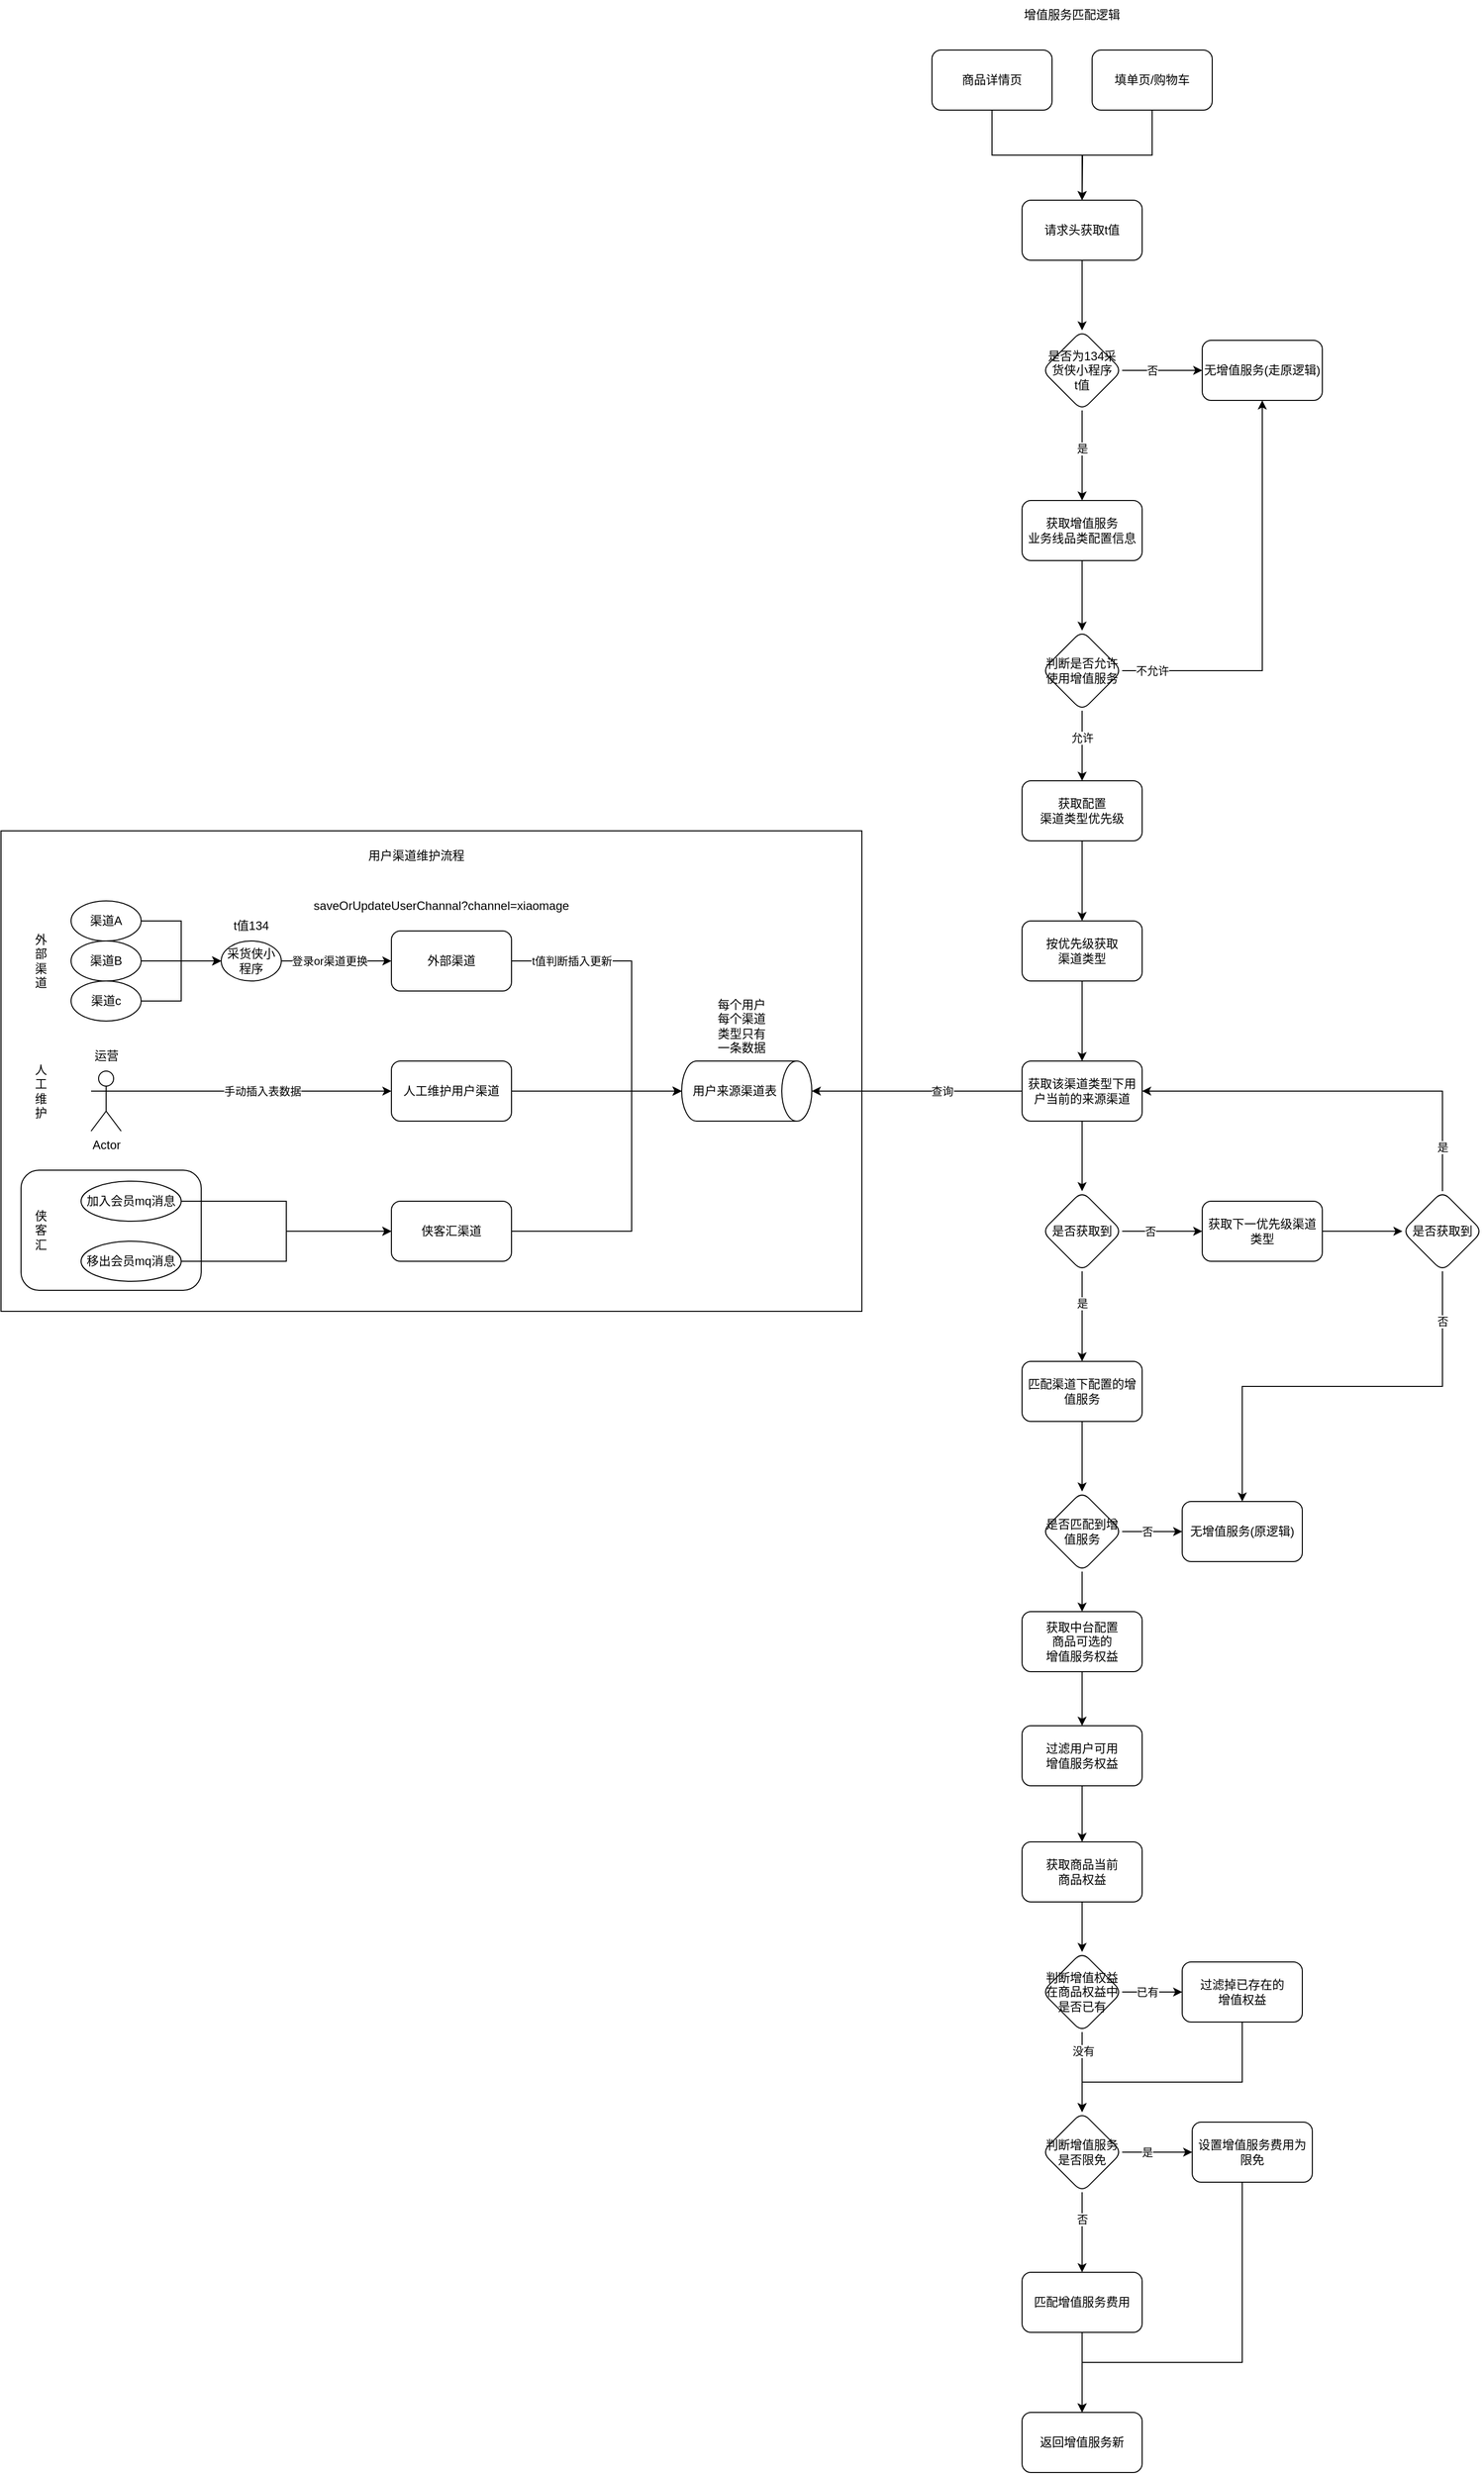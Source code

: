 <mxfile version="24.7.16" pages="11">
  <diagram name="第 1 页" id="3AgY2aNRfctnJvS1CVNh">
    <mxGraphModel dx="2501" dy="1915" grid="1" gridSize="10" guides="1" tooltips="1" connect="1" arrows="1" fold="1" page="1" pageScale="1" pageWidth="827" pageHeight="1169" math="0" shadow="0">
      <root>
        <mxCell id="0" />
        <mxCell id="1" parent="0" />
        <mxCell id="splcTxUmeya46Ga6lUND-111" value="" style="rounded=0;whiteSpace=wrap;html=1;" parent="1" vertex="1">
          <mxGeometry x="-750" y="800" width="860" height="480" as="geometry" />
        </mxCell>
        <mxCell id="splcTxUmeya46Ga6lUND-107" value="" style="rounded=1;whiteSpace=wrap;html=1;" parent="1" vertex="1">
          <mxGeometry x="-730" y="1139" width="180" height="120" as="geometry" />
        </mxCell>
        <mxCell id="splcTxUmeya46Ga6lUND-1" value="增值服务匹配逻辑" style="text;html=1;align=center;verticalAlign=middle;whiteSpace=wrap;rounded=0;" parent="1" vertex="1">
          <mxGeometry x="260" y="-30" width="120" height="30" as="geometry" />
        </mxCell>
        <mxCell id="splcTxUmeya46Ga6lUND-4" value="" style="edgeStyle=orthogonalEdgeStyle;rounded=0;orthogonalLoop=1;jettySize=auto;html=1;" parent="1" source="splcTxUmeya46Ga6lUND-2" target="splcTxUmeya46Ga6lUND-3" edge="1">
          <mxGeometry relative="1" as="geometry" />
        </mxCell>
        <mxCell id="splcTxUmeya46Ga6lUND-2" value="请求头获取t值" style="rounded=1;whiteSpace=wrap;html=1;" parent="1" vertex="1">
          <mxGeometry x="270" y="170" width="120" height="60" as="geometry" />
        </mxCell>
        <mxCell id="splcTxUmeya46Ga6lUND-6" value="" style="edgeStyle=orthogonalEdgeStyle;rounded=0;orthogonalLoop=1;jettySize=auto;html=1;" parent="1" source="splcTxUmeya46Ga6lUND-3" target="splcTxUmeya46Ga6lUND-5" edge="1">
          <mxGeometry relative="1" as="geometry" />
        </mxCell>
        <mxCell id="splcTxUmeya46Ga6lUND-11" value="否" style="edgeLabel;html=1;align=center;verticalAlign=middle;resizable=0;points=[];" parent="splcTxUmeya46Ga6lUND-6" vertex="1" connectable="0">
          <mxGeometry x="-0.025" y="1" relative="1" as="geometry">
            <mxPoint x="-9" y="1" as="offset" />
          </mxGeometry>
        </mxCell>
        <mxCell id="splcTxUmeya46Ga6lUND-8" value="" style="edgeStyle=orthogonalEdgeStyle;rounded=0;orthogonalLoop=1;jettySize=auto;html=1;" parent="1" source="splcTxUmeya46Ga6lUND-3" target="splcTxUmeya46Ga6lUND-7" edge="1">
          <mxGeometry relative="1" as="geometry" />
        </mxCell>
        <mxCell id="splcTxUmeya46Ga6lUND-12" value="是" style="edgeLabel;html=1;align=center;verticalAlign=middle;resizable=0;points=[];" parent="splcTxUmeya46Ga6lUND-8" vertex="1" connectable="0">
          <mxGeometry x="-0.156" y="2" relative="1" as="geometry">
            <mxPoint x="-2" as="offset" />
          </mxGeometry>
        </mxCell>
        <mxCell id="splcTxUmeya46Ga6lUND-3" value="是否为134采货侠小程序&lt;div&gt;t值&lt;/div&gt;" style="rhombus;whiteSpace=wrap;html=1;rounded=1;" parent="1" vertex="1">
          <mxGeometry x="290" y="300" width="80" height="80" as="geometry" />
        </mxCell>
        <mxCell id="splcTxUmeya46Ga6lUND-5" value="无增值服务(走原逻辑)" style="whiteSpace=wrap;html=1;rounded=1;" parent="1" vertex="1">
          <mxGeometry x="450" y="310" width="120" height="60" as="geometry" />
        </mxCell>
        <mxCell id="splcTxUmeya46Ga6lUND-10" value="" style="edgeStyle=orthogonalEdgeStyle;rounded=0;orthogonalLoop=1;jettySize=auto;html=1;" parent="1" source="splcTxUmeya46Ga6lUND-7" target="splcTxUmeya46Ga6lUND-9" edge="1">
          <mxGeometry relative="1" as="geometry" />
        </mxCell>
        <mxCell id="splcTxUmeya46Ga6lUND-7" value="获取增值服务&lt;div&gt;业务线品类配置信息&lt;/div&gt;" style="whiteSpace=wrap;html=1;rounded=1;" parent="1" vertex="1">
          <mxGeometry x="270" y="470" width="120" height="60" as="geometry" />
        </mxCell>
        <mxCell id="splcTxUmeya46Ga6lUND-14" value="" style="edgeStyle=orthogonalEdgeStyle;rounded=0;orthogonalLoop=1;jettySize=auto;html=1;entryX=0.5;entryY=1;entryDx=0;entryDy=0;" parent="1" source="splcTxUmeya46Ga6lUND-9" target="splcTxUmeya46Ga6lUND-5" edge="1">
          <mxGeometry relative="1" as="geometry">
            <mxPoint x="430" y="640" as="targetPoint" />
          </mxGeometry>
        </mxCell>
        <mxCell id="splcTxUmeya46Ga6lUND-17" value="不允许" style="edgeLabel;html=1;align=center;verticalAlign=middle;resizable=0;points=[];" parent="splcTxUmeya46Ga6lUND-14" vertex="1" connectable="0">
          <mxGeometry x="-0.771" y="4" relative="1" as="geometry">
            <mxPoint x="-17" y="4" as="offset" />
          </mxGeometry>
        </mxCell>
        <mxCell id="splcTxUmeya46Ga6lUND-16" value="" style="edgeStyle=orthogonalEdgeStyle;rounded=0;orthogonalLoop=1;jettySize=auto;html=1;" parent="1" source="splcTxUmeya46Ga6lUND-9" target="splcTxUmeya46Ga6lUND-15" edge="1">
          <mxGeometry relative="1" as="geometry" />
        </mxCell>
        <mxCell id="splcTxUmeya46Ga6lUND-117" value="允许" style="edgeLabel;html=1;align=center;verticalAlign=middle;resizable=0;points=[];" parent="splcTxUmeya46Ga6lUND-16" vertex="1" connectable="0">
          <mxGeometry x="-0.229" y="-3" relative="1" as="geometry">
            <mxPoint x="3" as="offset" />
          </mxGeometry>
        </mxCell>
        <mxCell id="splcTxUmeya46Ga6lUND-9" value="判断是否允许使用增值服务" style="rhombus;whiteSpace=wrap;html=1;rounded=1;" parent="1" vertex="1">
          <mxGeometry x="290" y="600" width="80" height="80" as="geometry" />
        </mxCell>
        <mxCell id="splcTxUmeya46Ga6lUND-20" value="" style="edgeStyle=orthogonalEdgeStyle;rounded=0;orthogonalLoop=1;jettySize=auto;html=1;" parent="1" source="splcTxUmeya46Ga6lUND-15" target="splcTxUmeya46Ga6lUND-19" edge="1">
          <mxGeometry relative="1" as="geometry" />
        </mxCell>
        <mxCell id="splcTxUmeya46Ga6lUND-15" value="获取配置&lt;div&gt;渠道类型优先级&lt;/div&gt;" style="whiteSpace=wrap;html=1;rounded=1;" parent="1" vertex="1">
          <mxGeometry x="270" y="750" width="120" height="60" as="geometry" />
        </mxCell>
        <mxCell id="splcTxUmeya46Ga6lUND-22" value="" style="edgeStyle=orthogonalEdgeStyle;rounded=0;orthogonalLoop=1;jettySize=auto;html=1;" parent="1" source="splcTxUmeya46Ga6lUND-19" target="splcTxUmeya46Ga6lUND-21" edge="1">
          <mxGeometry relative="1" as="geometry" />
        </mxCell>
        <mxCell id="splcTxUmeya46Ga6lUND-19" value="按优先级获取&lt;div&gt;渠道类型&lt;/div&gt;" style="whiteSpace=wrap;html=1;rounded=1;" parent="1" vertex="1">
          <mxGeometry x="270" y="890" width="120" height="60" as="geometry" />
        </mxCell>
        <mxCell id="splcTxUmeya46Ga6lUND-24" value="" style="edgeStyle=orthogonalEdgeStyle;rounded=0;orthogonalLoop=1;jettySize=auto;html=1;" parent="1" source="splcTxUmeya46Ga6lUND-21" target="splcTxUmeya46Ga6lUND-23" edge="1">
          <mxGeometry relative="1" as="geometry" />
        </mxCell>
        <mxCell id="splcTxUmeya46Ga6lUND-21" value="获取该渠道类型下用户当前的来源渠道" style="whiteSpace=wrap;html=1;rounded=1;" parent="1" vertex="1">
          <mxGeometry x="270" y="1030" width="120" height="60" as="geometry" />
        </mxCell>
        <mxCell id="splcTxUmeya46Ga6lUND-26" value="" style="edgeStyle=orthogonalEdgeStyle;rounded=0;orthogonalLoop=1;jettySize=auto;html=1;" parent="1" source="splcTxUmeya46Ga6lUND-23" target="splcTxUmeya46Ga6lUND-25" edge="1">
          <mxGeometry relative="1" as="geometry" />
        </mxCell>
        <mxCell id="splcTxUmeya46Ga6lUND-39" value="否" style="edgeLabel;html=1;align=center;verticalAlign=middle;resizable=0;points=[];" parent="splcTxUmeya46Ga6lUND-26" vertex="1" connectable="0">
          <mxGeometry x="-0.233" y="-2" relative="1" as="geometry">
            <mxPoint x="-3" y="-2" as="offset" />
          </mxGeometry>
        </mxCell>
        <mxCell id="splcTxUmeya46Ga6lUND-29" value="" style="edgeStyle=orthogonalEdgeStyle;rounded=0;orthogonalLoop=1;jettySize=auto;html=1;" parent="1" source="splcTxUmeya46Ga6lUND-23" target="splcTxUmeya46Ga6lUND-28" edge="1">
          <mxGeometry relative="1" as="geometry" />
        </mxCell>
        <mxCell id="splcTxUmeya46Ga6lUND-40" value="是" style="edgeLabel;html=1;align=center;verticalAlign=middle;resizable=0;points=[];" parent="splcTxUmeya46Ga6lUND-29" vertex="1" connectable="0">
          <mxGeometry x="-0.289" relative="1" as="geometry">
            <mxPoint as="offset" />
          </mxGeometry>
        </mxCell>
        <mxCell id="splcTxUmeya46Ga6lUND-23" value="是否获取到" style="rhombus;whiteSpace=wrap;html=1;rounded=1;" parent="1" vertex="1">
          <mxGeometry x="290" y="1160" width="80" height="80" as="geometry" />
        </mxCell>
        <mxCell id="splcTxUmeya46Ga6lUND-71" value="" style="edgeStyle=orthogonalEdgeStyle;rounded=0;orthogonalLoop=1;jettySize=auto;html=1;" parent="1" source="splcTxUmeya46Ga6lUND-25" target="splcTxUmeya46Ga6lUND-70" edge="1">
          <mxGeometry relative="1" as="geometry" />
        </mxCell>
        <mxCell id="splcTxUmeya46Ga6lUND-25" value="获取下一优先级渠道类型" style="whiteSpace=wrap;html=1;rounded=1;" parent="1" vertex="1">
          <mxGeometry x="450" y="1170" width="120" height="60" as="geometry" />
        </mxCell>
        <mxCell id="splcTxUmeya46Ga6lUND-33" value="" style="edgeStyle=orthogonalEdgeStyle;rounded=0;orthogonalLoop=1;jettySize=auto;html=1;" parent="1" source="splcTxUmeya46Ga6lUND-28" target="splcTxUmeya46Ga6lUND-32" edge="1">
          <mxGeometry relative="1" as="geometry" />
        </mxCell>
        <mxCell id="splcTxUmeya46Ga6lUND-28" value="匹配渠道下配置的增值服务" style="whiteSpace=wrap;html=1;rounded=1;" parent="1" vertex="1">
          <mxGeometry x="270" y="1330" width="120" height="60" as="geometry" />
        </mxCell>
        <mxCell id="splcTxUmeya46Ga6lUND-36" value="" style="edgeStyle=orthogonalEdgeStyle;rounded=0;orthogonalLoop=1;jettySize=auto;html=1;" parent="1" source="splcTxUmeya46Ga6lUND-32" target="splcTxUmeya46Ga6lUND-35" edge="1">
          <mxGeometry relative="1" as="geometry" />
        </mxCell>
        <mxCell id="splcTxUmeya46Ga6lUND-41" value="否" style="edgeLabel;html=1;align=center;verticalAlign=middle;resizable=0;points=[];" parent="splcTxUmeya46Ga6lUND-36" vertex="1" connectable="0">
          <mxGeometry x="-0.067" relative="1" as="geometry">
            <mxPoint x="-3" as="offset" />
          </mxGeometry>
        </mxCell>
        <mxCell id="8Oh3HsnmJOhp6p4hlj3B-2" value="" style="edgeStyle=orthogonalEdgeStyle;rounded=0;orthogonalLoop=1;jettySize=auto;html=1;" parent="1" source="splcTxUmeya46Ga6lUND-32" target="8Oh3HsnmJOhp6p4hlj3B-1" edge="1">
          <mxGeometry relative="1" as="geometry" />
        </mxCell>
        <mxCell id="splcTxUmeya46Ga6lUND-32" value="是否匹配到增值服务" style="rhombus;whiteSpace=wrap;html=1;rounded=1;" parent="1" vertex="1">
          <mxGeometry x="290" y="1460" width="80" height="80" as="geometry" />
        </mxCell>
        <mxCell id="splcTxUmeya46Ga6lUND-35" value="无增值服务(原逻辑)" style="whiteSpace=wrap;html=1;rounded=1;" parent="1" vertex="1">
          <mxGeometry x="430" y="1470" width="120" height="60" as="geometry" />
        </mxCell>
        <mxCell id="splcTxUmeya46Ga6lUND-72" style="edgeStyle=orthogonalEdgeStyle;rounded=0;orthogonalLoop=1;jettySize=auto;html=1;exitX=0.5;exitY=0;exitDx=0;exitDy=0;entryX=1;entryY=0.5;entryDx=0;entryDy=0;" parent="1" source="splcTxUmeya46Ga6lUND-70" target="splcTxUmeya46Ga6lUND-21" edge="1">
          <mxGeometry relative="1" as="geometry" />
        </mxCell>
        <mxCell id="splcTxUmeya46Ga6lUND-74" value="是" style="edgeLabel;html=1;align=center;verticalAlign=middle;resizable=0;points=[];" parent="splcTxUmeya46Ga6lUND-72" vertex="1" connectable="0">
          <mxGeometry x="-0.78" y="1" relative="1" as="geometry">
            <mxPoint x="1" as="offset" />
          </mxGeometry>
        </mxCell>
        <mxCell id="splcTxUmeya46Ga6lUND-73" style="edgeStyle=orthogonalEdgeStyle;rounded=0;orthogonalLoop=1;jettySize=auto;html=1;exitX=0.5;exitY=1;exitDx=0;exitDy=0;entryX=0.5;entryY=0;entryDx=0;entryDy=0;" parent="1" source="splcTxUmeya46Ga6lUND-70" target="splcTxUmeya46Ga6lUND-35" edge="1">
          <mxGeometry relative="1" as="geometry" />
        </mxCell>
        <mxCell id="splcTxUmeya46Ga6lUND-75" value="否" style="edgeLabel;html=1;align=center;verticalAlign=middle;resizable=0;points=[];" parent="splcTxUmeya46Ga6lUND-73" vertex="1" connectable="0">
          <mxGeometry x="-0.744" relative="1" as="geometry">
            <mxPoint y="-5" as="offset" />
          </mxGeometry>
        </mxCell>
        <mxCell id="splcTxUmeya46Ga6lUND-70" value="是否获取到" style="rhombus;whiteSpace=wrap;html=1;rounded=1;" parent="1" vertex="1">
          <mxGeometry x="650" y="1160" width="80" height="80" as="geometry" />
        </mxCell>
        <mxCell id="splcTxUmeya46Ga6lUND-83" style="edgeStyle=orthogonalEdgeStyle;rounded=0;orthogonalLoop=1;jettySize=auto;html=1;exitX=1;exitY=0.5;exitDx=0;exitDy=0;" parent="1" source="splcTxUmeya46Ga6lUND-78" target="splcTxUmeya46Ga6lUND-81" edge="1">
          <mxGeometry relative="1" as="geometry" />
        </mxCell>
        <mxCell id="splcTxUmeya46Ga6lUND-78" value="人工维护用户渠道" style="rounded=1;whiteSpace=wrap;html=1;" parent="1" vertex="1">
          <mxGeometry x="-360" y="1030" width="120" height="60" as="geometry" />
        </mxCell>
        <mxCell id="splcTxUmeya46Ga6lUND-79" value="外部渠道" style="rounded=1;whiteSpace=wrap;html=1;" parent="1" vertex="1">
          <mxGeometry x="-360" y="900" width="120" height="60" as="geometry" />
        </mxCell>
        <mxCell id="splcTxUmeya46Ga6lUND-80" value="侠客汇渠道" style="rounded=1;whiteSpace=wrap;html=1;" parent="1" vertex="1">
          <mxGeometry x="-360" y="1170" width="120" height="60" as="geometry" />
        </mxCell>
        <mxCell id="splcTxUmeya46Ga6lUND-81" value="用户来源渠道表" style="shape=cylinder3;whiteSpace=wrap;html=1;boundedLbl=1;backgroundOutline=1;size=15;direction=south;" parent="1" vertex="1">
          <mxGeometry x="-70" y="1030" width="130" height="60" as="geometry" />
        </mxCell>
        <mxCell id="splcTxUmeya46Ga6lUND-82" style="edgeStyle=orthogonalEdgeStyle;rounded=0;orthogonalLoop=1;jettySize=auto;html=1;exitX=1;exitY=0.5;exitDx=0;exitDy=0;entryX=0.5;entryY=1;entryDx=0;entryDy=0;entryPerimeter=0;" parent="1" source="splcTxUmeya46Ga6lUND-79" target="splcTxUmeya46Ga6lUND-81" edge="1">
          <mxGeometry relative="1" as="geometry">
            <Array as="points">
              <mxPoint x="-120" y="930" />
              <mxPoint x="-120" y="1060" />
            </Array>
          </mxGeometry>
        </mxCell>
        <mxCell id="splcTxUmeya46Ga6lUND-109" value="t值判断插入更新" style="edgeLabel;html=1;align=center;verticalAlign=middle;resizable=0;points=[];" parent="splcTxUmeya46Ga6lUND-82" vertex="1" connectable="0">
          <mxGeometry x="-0.733" relative="1" as="geometry">
            <mxPoint x="20" as="offset" />
          </mxGeometry>
        </mxCell>
        <mxCell id="splcTxUmeya46Ga6lUND-84" style="edgeStyle=orthogonalEdgeStyle;rounded=0;orthogonalLoop=1;jettySize=auto;html=1;exitX=1;exitY=0.5;exitDx=0;exitDy=0;entryX=0.5;entryY=1;entryDx=0;entryDy=0;entryPerimeter=0;" parent="1" source="splcTxUmeya46Ga6lUND-80" target="splcTxUmeya46Ga6lUND-81" edge="1">
          <mxGeometry relative="1" as="geometry">
            <Array as="points">
              <mxPoint x="-120" y="1200" />
              <mxPoint x="-120" y="1060" />
            </Array>
          </mxGeometry>
        </mxCell>
        <mxCell id="splcTxUmeya46Ga6lUND-87" value="saveOrUpdateUserChannal?channel=xiaomage" style="text;html=1;align=center;verticalAlign=middle;whiteSpace=wrap;rounded=0;" parent="1" vertex="1">
          <mxGeometry x="-450" y="860" width="280" height="30" as="geometry" />
        </mxCell>
        <mxCell id="splcTxUmeya46Ga6lUND-90" style="edgeStyle=orthogonalEdgeStyle;rounded=0;orthogonalLoop=1;jettySize=auto;html=1;exitX=1;exitY=0.5;exitDx=0;exitDy=0;entryX=0;entryY=0.5;entryDx=0;entryDy=0;" parent="1" source="splcTxUmeya46Ga6lUND-89" target="splcTxUmeya46Ga6lUND-79" edge="1">
          <mxGeometry relative="1" as="geometry" />
        </mxCell>
        <mxCell id="splcTxUmeya46Ga6lUND-102" value="登录or渠道更换" style="edgeLabel;html=1;align=center;verticalAlign=middle;resizable=0;points=[];" parent="splcTxUmeya46Ga6lUND-90" vertex="1" connectable="0">
          <mxGeometry x="-0.2" y="2" relative="1" as="geometry">
            <mxPoint x="4" y="2" as="offset" />
          </mxGeometry>
        </mxCell>
        <mxCell id="splcTxUmeya46Ga6lUND-89" value="采货侠小程序" style="ellipse;whiteSpace=wrap;html=1;" parent="1" vertex="1">
          <mxGeometry x="-530" y="910" width="60" height="40" as="geometry" />
        </mxCell>
        <mxCell id="splcTxUmeya46Ga6lUND-94" style="edgeStyle=orthogonalEdgeStyle;rounded=0;orthogonalLoop=1;jettySize=auto;html=1;exitX=1;exitY=0.5;exitDx=0;exitDy=0;entryX=0;entryY=0.5;entryDx=0;entryDy=0;" parent="1" source="splcTxUmeya46Ga6lUND-91" target="splcTxUmeya46Ga6lUND-89" edge="1">
          <mxGeometry relative="1" as="geometry">
            <Array as="points">
              <mxPoint x="-570" y="890" />
              <mxPoint x="-570" y="930" />
            </Array>
          </mxGeometry>
        </mxCell>
        <mxCell id="splcTxUmeya46Ga6lUND-91" value="渠道A" style="ellipse;whiteSpace=wrap;html=1;" parent="1" vertex="1">
          <mxGeometry x="-680" y="870" width="70" height="40" as="geometry" />
        </mxCell>
        <mxCell id="splcTxUmeya46Ga6lUND-95" style="edgeStyle=orthogonalEdgeStyle;rounded=0;orthogonalLoop=1;jettySize=auto;html=1;exitX=1;exitY=0.5;exitDx=0;exitDy=0;entryX=0;entryY=0.5;entryDx=0;entryDy=0;" parent="1" source="splcTxUmeya46Ga6lUND-92" target="splcTxUmeya46Ga6lUND-89" edge="1">
          <mxGeometry relative="1" as="geometry" />
        </mxCell>
        <mxCell id="splcTxUmeya46Ga6lUND-92" value="渠道B" style="ellipse;whiteSpace=wrap;html=1;" parent="1" vertex="1">
          <mxGeometry x="-680" y="910" width="70" height="40" as="geometry" />
        </mxCell>
        <mxCell id="splcTxUmeya46Ga6lUND-96" style="edgeStyle=orthogonalEdgeStyle;rounded=0;orthogonalLoop=1;jettySize=auto;html=1;exitX=1;exitY=0.5;exitDx=0;exitDy=0;entryX=0;entryY=0.5;entryDx=0;entryDy=0;" parent="1" source="splcTxUmeya46Ga6lUND-93" target="splcTxUmeya46Ga6lUND-89" edge="1">
          <mxGeometry relative="1" as="geometry">
            <Array as="points">
              <mxPoint x="-570" y="970" />
              <mxPoint x="-570" y="930" />
            </Array>
          </mxGeometry>
        </mxCell>
        <mxCell id="splcTxUmeya46Ga6lUND-93" value="渠道c" style="ellipse;whiteSpace=wrap;html=1;" parent="1" vertex="1">
          <mxGeometry x="-680" y="950" width="70" height="40" as="geometry" />
        </mxCell>
        <mxCell id="splcTxUmeya46Ga6lUND-100" style="edgeStyle=orthogonalEdgeStyle;rounded=0;orthogonalLoop=1;jettySize=auto;html=1;exitX=1;exitY=0.333;exitDx=0;exitDy=0;exitPerimeter=0;entryX=0;entryY=0.5;entryDx=0;entryDy=0;" parent="1" source="splcTxUmeya46Ga6lUND-97" target="splcTxUmeya46Ga6lUND-78" edge="1">
          <mxGeometry relative="1" as="geometry" />
        </mxCell>
        <mxCell id="splcTxUmeya46Ga6lUND-101" value="手动插入表数据" style="edgeLabel;html=1;align=center;verticalAlign=middle;resizable=0;points=[];" parent="splcTxUmeya46Ga6lUND-100" vertex="1" connectable="0">
          <mxGeometry x="-0.11" y="1" relative="1" as="geometry">
            <mxPoint x="21" y="1" as="offset" />
          </mxGeometry>
        </mxCell>
        <mxCell id="splcTxUmeya46Ga6lUND-97" value="Actor" style="shape=umlActor;verticalLabelPosition=bottom;verticalAlign=top;html=1;outlineConnect=0;" parent="1" vertex="1">
          <mxGeometry x="-660" y="1040" width="30" height="60" as="geometry" />
        </mxCell>
        <mxCell id="splcTxUmeya46Ga6lUND-99" value="运营" style="text;html=1;align=center;verticalAlign=middle;resizable=0;points=[];autosize=1;strokeColor=none;fillColor=none;" parent="1" vertex="1">
          <mxGeometry x="-670" y="1010" width="50" height="30" as="geometry" />
        </mxCell>
        <mxCell id="splcTxUmeya46Ga6lUND-105" style="edgeStyle=orthogonalEdgeStyle;rounded=0;orthogonalLoop=1;jettySize=auto;html=1;exitX=1;exitY=0.5;exitDx=0;exitDy=0;entryX=0;entryY=0.5;entryDx=0;entryDy=0;" parent="1" source="splcTxUmeya46Ga6lUND-103" target="splcTxUmeya46Ga6lUND-80" edge="1">
          <mxGeometry relative="1" as="geometry" />
        </mxCell>
        <mxCell id="splcTxUmeya46Ga6lUND-103" value="加入会员mq消息" style="ellipse;whiteSpace=wrap;html=1;" parent="1" vertex="1">
          <mxGeometry x="-670" y="1150" width="100" height="40" as="geometry" />
        </mxCell>
        <mxCell id="splcTxUmeya46Ga6lUND-106" style="edgeStyle=orthogonalEdgeStyle;rounded=0;orthogonalLoop=1;jettySize=auto;html=1;exitX=1;exitY=0.5;exitDx=0;exitDy=0;" parent="1" source="splcTxUmeya46Ga6lUND-104" target="splcTxUmeya46Ga6lUND-80" edge="1">
          <mxGeometry relative="1" as="geometry" />
        </mxCell>
        <mxCell id="splcTxUmeya46Ga6lUND-104" value="移出会员mq消息" style="ellipse;whiteSpace=wrap;html=1;" parent="1" vertex="1">
          <mxGeometry x="-670" y="1210" width="100" height="40" as="geometry" />
        </mxCell>
        <mxCell id="splcTxUmeya46Ga6lUND-108" value="侠&lt;div&gt;客&lt;/div&gt;&lt;div&gt;汇&lt;/div&gt;" style="text;html=1;align=center;verticalAlign=middle;whiteSpace=wrap;rounded=0;" parent="1" vertex="1">
          <mxGeometry x="-740" y="1184" width="60" height="30" as="geometry" />
        </mxCell>
        <mxCell id="splcTxUmeya46Ga6lUND-110" value="t值134" style="text;html=1;align=center;verticalAlign=middle;whiteSpace=wrap;rounded=0;" parent="1" vertex="1">
          <mxGeometry x="-530" y="880" width="60" height="30" as="geometry" />
        </mxCell>
        <mxCell id="splcTxUmeya46Ga6lUND-112" value="用户渠道维护流程" style="text;html=1;align=center;verticalAlign=middle;whiteSpace=wrap;rounded=0;" parent="1" vertex="1">
          <mxGeometry x="-390" y="810" width="110" height="30" as="geometry" />
        </mxCell>
        <mxCell id="splcTxUmeya46Ga6lUND-115" style="edgeStyle=orthogonalEdgeStyle;rounded=0;orthogonalLoop=1;jettySize=auto;html=1;exitX=0.5;exitY=1;exitDx=0;exitDy=0;entryX=0.5;entryY=0;entryDx=0;entryDy=0;" parent="1" source="splcTxUmeya46Ga6lUND-113" target="splcTxUmeya46Ga6lUND-2" edge="1">
          <mxGeometry relative="1" as="geometry" />
        </mxCell>
        <mxCell id="splcTxUmeya46Ga6lUND-113" value="商品详情页" style="rounded=1;whiteSpace=wrap;html=1;" parent="1" vertex="1">
          <mxGeometry x="180" y="20" width="120" height="60" as="geometry" />
        </mxCell>
        <mxCell id="splcTxUmeya46Ga6lUND-116" style="edgeStyle=orthogonalEdgeStyle;rounded=0;orthogonalLoop=1;jettySize=auto;html=1;exitX=0.5;exitY=1;exitDx=0;exitDy=0;" parent="1" source="splcTxUmeya46Ga6lUND-114" edge="1">
          <mxGeometry relative="1" as="geometry">
            <mxPoint x="330" y="170" as="targetPoint" />
          </mxGeometry>
        </mxCell>
        <mxCell id="splcTxUmeya46Ga6lUND-114" value="填单页/购物车" style="rounded=1;whiteSpace=wrap;html=1;" parent="1" vertex="1">
          <mxGeometry x="340" y="20" width="120" height="60" as="geometry" />
        </mxCell>
        <mxCell id="splcTxUmeya46Ga6lUND-121" value="" style="edgeStyle=orthogonalEdgeStyle;rounded=0;orthogonalLoop=1;jettySize=auto;html=1;" parent="1" source="splcTxUmeya46Ga6lUND-118" target="splcTxUmeya46Ga6lUND-120" edge="1">
          <mxGeometry relative="1" as="geometry" />
        </mxCell>
        <mxCell id="splcTxUmeya46Ga6lUND-118" value="获取商品当前&lt;div&gt;商品权益&lt;/div&gt;" style="whiteSpace=wrap;html=1;rounded=1;" parent="1" vertex="1">
          <mxGeometry x="270" y="1810" width="120" height="60" as="geometry" />
        </mxCell>
        <mxCell id="splcTxUmeya46Ga6lUND-123" value="" style="edgeStyle=orthogonalEdgeStyle;rounded=0;orthogonalLoop=1;jettySize=auto;html=1;" parent="1" source="splcTxUmeya46Ga6lUND-120" target="splcTxUmeya46Ga6lUND-122" edge="1">
          <mxGeometry relative="1" as="geometry" />
        </mxCell>
        <mxCell id="splcTxUmeya46Ga6lUND-131" value="已有" style="edgeLabel;html=1;align=center;verticalAlign=middle;resizable=0;points=[];" parent="splcTxUmeya46Ga6lUND-123" vertex="1" connectable="0">
          <mxGeometry x="-0.033" y="1" relative="1" as="geometry">
            <mxPoint x="-4" y="1" as="offset" />
          </mxGeometry>
        </mxCell>
        <mxCell id="splcTxUmeya46Ga6lUND-129" value="" style="edgeStyle=orthogonalEdgeStyle;rounded=0;orthogonalLoop=1;jettySize=auto;html=1;" parent="1" source="splcTxUmeya46Ga6lUND-120" target="splcTxUmeya46Ga6lUND-128" edge="1">
          <mxGeometry relative="1" as="geometry" />
        </mxCell>
        <mxCell id="splcTxUmeya46Ga6lUND-132" value="没有" style="edgeLabel;html=1;align=center;verticalAlign=middle;resizable=0;points=[];" parent="splcTxUmeya46Ga6lUND-129" vertex="1" connectable="0">
          <mxGeometry x="-0.525" y="1" relative="1" as="geometry">
            <mxPoint as="offset" />
          </mxGeometry>
        </mxCell>
        <mxCell id="8Oh3HsnmJOhp6p4hlj3B-7" style="edgeStyle=orthogonalEdgeStyle;rounded=0;orthogonalLoop=1;jettySize=auto;html=1;exitX=0.5;exitY=1;exitDx=0;exitDy=0;" parent="1" source="splcTxUmeya46Ga6lUND-122" target="splcTxUmeya46Ga6lUND-128" edge="1">
          <mxGeometry relative="1" as="geometry">
            <Array as="points">
              <mxPoint x="490" y="2050" />
              <mxPoint x="330" y="2050" />
            </Array>
          </mxGeometry>
        </mxCell>
        <mxCell id="splcTxUmeya46Ga6lUND-122" value="过滤掉已存在的&lt;div&gt;增值权益&lt;/div&gt;" style="whiteSpace=wrap;html=1;rounded=1;" parent="1" vertex="1">
          <mxGeometry x="430" y="1930" width="120" height="60" as="geometry" />
        </mxCell>
        <mxCell id="splcTxUmeya46Ga6lUND-134" value="" style="edgeStyle=orthogonalEdgeStyle;rounded=0;orthogonalLoop=1;jettySize=auto;html=1;" parent="1" source="splcTxUmeya46Ga6lUND-128" target="splcTxUmeya46Ga6lUND-133" edge="1">
          <mxGeometry relative="1" as="geometry" />
        </mxCell>
        <mxCell id="splcTxUmeya46Ga6lUND-140" value="是" style="edgeLabel;html=1;align=center;verticalAlign=middle;resizable=0;points=[];" parent="splcTxUmeya46Ga6lUND-134" vertex="1" connectable="0">
          <mxGeometry x="-0.133" y="-1" relative="1" as="geometry">
            <mxPoint x="-6" y="-1" as="offset" />
          </mxGeometry>
        </mxCell>
        <mxCell id="splcTxUmeya46Ga6lUND-136" value="" style="edgeStyle=orthogonalEdgeStyle;rounded=0;orthogonalLoop=1;jettySize=auto;html=1;" parent="1" source="splcTxUmeya46Ga6lUND-128" target="splcTxUmeya46Ga6lUND-135" edge="1">
          <mxGeometry relative="1" as="geometry" />
        </mxCell>
        <mxCell id="splcTxUmeya46Ga6lUND-141" value="否" style="edgeLabel;html=1;align=center;verticalAlign=middle;resizable=0;points=[];" parent="splcTxUmeya46Ga6lUND-136" vertex="1" connectable="0">
          <mxGeometry x="-0.367" y="1" relative="1" as="geometry">
            <mxPoint x="-1" y="1" as="offset" />
          </mxGeometry>
        </mxCell>
        <mxCell id="splcTxUmeya46Ga6lUND-128" value="判断增值服务是否限免" style="rhombus;whiteSpace=wrap;html=1;rounded=1;" parent="1" vertex="1">
          <mxGeometry x="290" y="2080" width="80" height="80" as="geometry" />
        </mxCell>
        <mxCell id="splcTxUmeya46Ga6lUND-139" style="edgeStyle=orthogonalEdgeStyle;rounded=0;orthogonalLoop=1;jettySize=auto;html=1;exitX=0.5;exitY=1;exitDx=0;exitDy=0;" parent="1" source="splcTxUmeya46Ga6lUND-133" target="splcTxUmeya46Ga6lUND-137" edge="1">
          <mxGeometry relative="1" as="geometry">
            <Array as="points">
              <mxPoint x="490" y="2330" />
              <mxPoint x="330" y="2330" />
            </Array>
          </mxGeometry>
        </mxCell>
        <mxCell id="splcTxUmeya46Ga6lUND-133" value="设置增值服务费用为限免" style="whiteSpace=wrap;html=1;rounded=1;" parent="1" vertex="1">
          <mxGeometry x="440" y="2090" width="120" height="60" as="geometry" />
        </mxCell>
        <mxCell id="splcTxUmeya46Ga6lUND-138" value="" style="edgeStyle=orthogonalEdgeStyle;rounded=0;orthogonalLoop=1;jettySize=auto;html=1;" parent="1" source="splcTxUmeya46Ga6lUND-135" target="splcTxUmeya46Ga6lUND-137" edge="1">
          <mxGeometry relative="1" as="geometry" />
        </mxCell>
        <mxCell id="splcTxUmeya46Ga6lUND-135" value="匹配增值服务费用" style="whiteSpace=wrap;html=1;rounded=1;" parent="1" vertex="1">
          <mxGeometry x="270" y="2240" width="120" height="60" as="geometry" />
        </mxCell>
        <mxCell id="splcTxUmeya46Ga6lUND-137" value="返回增值服务新" style="whiteSpace=wrap;html=1;rounded=1;" parent="1" vertex="1">
          <mxGeometry x="270" y="2380" width="120" height="60" as="geometry" />
        </mxCell>
        <mxCell id="splcTxUmeya46Ga6lUND-142" style="edgeStyle=orthogonalEdgeStyle;rounded=0;orthogonalLoop=1;jettySize=auto;html=1;exitX=0;exitY=0.5;exitDx=0;exitDy=0;entryX=0.5;entryY=0;entryDx=0;entryDy=0;entryPerimeter=0;" parent="1" source="splcTxUmeya46Ga6lUND-21" target="splcTxUmeya46Ga6lUND-81" edge="1">
          <mxGeometry relative="1" as="geometry" />
        </mxCell>
        <mxCell id="splcTxUmeya46Ga6lUND-143" value="查询" style="edgeLabel;html=1;align=center;verticalAlign=middle;resizable=0;points=[];" parent="splcTxUmeya46Ga6lUND-142" vertex="1" connectable="0">
          <mxGeometry x="0.198" y="1" relative="1" as="geometry">
            <mxPoint x="46" y="-1" as="offset" />
          </mxGeometry>
        </mxCell>
        <mxCell id="8Oh3HsnmJOhp6p4hlj3B-5" value="" style="edgeStyle=orthogonalEdgeStyle;rounded=0;orthogonalLoop=1;jettySize=auto;html=1;" parent="1" source="8Oh3HsnmJOhp6p4hlj3B-1" target="8Oh3HsnmJOhp6p4hlj3B-4" edge="1">
          <mxGeometry relative="1" as="geometry" />
        </mxCell>
        <mxCell id="8Oh3HsnmJOhp6p4hlj3B-1" value="获取中台配置&lt;div&gt;商品可选的&lt;/div&gt;&lt;div&gt;增值服务权益&lt;/div&gt;" style="whiteSpace=wrap;html=1;rounded=1;" parent="1" vertex="1">
          <mxGeometry x="270" y="1580" width="120" height="60" as="geometry" />
        </mxCell>
        <mxCell id="splcTxUmeya46Ga6lUND-120" value="判断增值权益在商品权益中是否已有" style="rhombus;whiteSpace=wrap;html=1;rounded=1;" parent="1" vertex="1">
          <mxGeometry x="290" y="1920" width="80" height="80" as="geometry" />
        </mxCell>
        <mxCell id="8Oh3HsnmJOhp6p4hlj3B-6" style="edgeStyle=orthogonalEdgeStyle;rounded=0;orthogonalLoop=1;jettySize=auto;html=1;exitX=0.5;exitY=1;exitDx=0;exitDy=0;entryX=0.5;entryY=0;entryDx=0;entryDy=0;" parent="1" source="8Oh3HsnmJOhp6p4hlj3B-4" target="splcTxUmeya46Ga6lUND-118" edge="1">
          <mxGeometry relative="1" as="geometry" />
        </mxCell>
        <mxCell id="8Oh3HsnmJOhp6p4hlj3B-4" value="过滤用户可用&lt;div&gt;增值服务权益&lt;/div&gt;" style="whiteSpace=wrap;html=1;rounded=1;" parent="1" vertex="1">
          <mxGeometry x="270" y="1694" width="120" height="60" as="geometry" />
        </mxCell>
        <mxCell id="8Oh3HsnmJOhp6p4hlj3B-8" value="外&lt;div&gt;部&lt;/div&gt;&lt;div&gt;渠&lt;/div&gt;&lt;div&gt;道&lt;/div&gt;" style="text;html=1;align=center;verticalAlign=middle;whiteSpace=wrap;rounded=0;" parent="1" vertex="1">
          <mxGeometry x="-740" y="915" width="60" height="30" as="geometry" />
        </mxCell>
        <mxCell id="8Oh3HsnmJOhp6p4hlj3B-9" value="人&lt;div&gt;工&lt;/div&gt;&lt;div&gt;维&lt;/div&gt;&lt;div&gt;护&lt;/div&gt;" style="text;html=1;align=center;verticalAlign=middle;whiteSpace=wrap;rounded=0;" parent="1" vertex="1">
          <mxGeometry x="-740" y="1045" width="60" height="30" as="geometry" />
        </mxCell>
        <mxCell id="8Oh3HsnmJOhp6p4hlj3B-11" value="每个用户每个渠道类型只有一条数据" style="text;html=1;align=center;verticalAlign=middle;whiteSpace=wrap;rounded=0;" parent="1" vertex="1">
          <mxGeometry x="-40" y="980" width="60" height="30" as="geometry" />
        </mxCell>
      </root>
    </mxGraphModel>
  </diagram>
  <diagram id="c15cvxs0f-Le5DwFwl7g" name="第 2 页">
    <mxGraphModel dx="1674" dy="746" grid="1" gridSize="10" guides="1" tooltips="1" connect="1" arrows="1" fold="1" page="1" pageScale="1" pageWidth="827" pageHeight="1169" math="0" shadow="0">
      <root>
        <mxCell id="0" />
        <mxCell id="1" parent="0" />
        <mxCell id="mME1J35W-kSjtrlV8VA9-1" value="创建订单流程" style="swimlane;childLayout=stackLayout;resizeParent=1;resizeParentMax=0;startSize=20;html=1;" parent="1" vertex="1">
          <mxGeometry x="890" y="70" width="1200" height="490" as="geometry" />
        </mxCell>
        <mxCell id="mME1J35W-kSjtrlV8VA9-2" value="前端用户操作" style="swimlane;startSize=20;html=1;" parent="mME1J35W-kSjtrlV8VA9-1" vertex="1">
          <mxGeometry y="20" width="210" height="470" as="geometry" />
        </mxCell>
        <mxCell id="mME1J35W-kSjtrlV8VA9-3" value="用户选择增值服务项" style="whiteSpace=wrap;html=1;rounded=1;" parent="mME1J35W-kSjtrlV8VA9-2" vertex="1">
          <mxGeometry x="45" y="40" width="120" height="60" as="geometry" />
        </mxCell>
        <mxCell id="mME1J35W-kSjtrlV8VA9-4" value="采货侠卖场服务" style="swimlane;startSize=20;html=1;" parent="mME1J35W-kSjtrlV8VA9-1" vertex="1">
          <mxGeometry x="210" y="20" width="210" height="470" as="geometry" />
        </mxCell>
        <mxCell id="mME1J35W-kSjtrlV8VA9-5" value="创建订单流程" style="rounded=1;whiteSpace=wrap;html=1;" parent="mME1J35W-kSjtrlV8VA9-4" vertex="1">
          <mxGeometry x="50" y="40" width="120" height="60" as="geometry" />
        </mxCell>
        <mxCell id="mME1J35W-kSjtrlV8VA9-6" value="调用订单中台&lt;div&gt;创建订单接口&lt;br&gt;（参数传入增值服务项id）&lt;/div&gt;" style="whiteSpace=wrap;html=1;rounded=1;" parent="mME1J35W-kSjtrlV8VA9-4" vertex="1">
          <mxGeometry x="50" y="160" width="120" height="60" as="geometry" />
        </mxCell>
        <mxCell id="mME1J35W-kSjtrlV8VA9-7" value="" style="edgeStyle=orthogonalEdgeStyle;rounded=0;orthogonalLoop=1;jettySize=auto;html=1;" parent="mME1J35W-kSjtrlV8VA9-4" source="mME1J35W-kSjtrlV8VA9-5" target="mME1J35W-kSjtrlV8VA9-6" edge="1">
          <mxGeometry relative="1" as="geometry" />
        </mxCell>
        <mxCell id="mME1J35W-kSjtrlV8VA9-8" value="创建成功" style="whiteSpace=wrap;html=1;rounded=1;" parent="mME1J35W-kSjtrlV8VA9-4" vertex="1">
          <mxGeometry x="40" y="360" width="120" height="60" as="geometry" />
        </mxCell>
        <mxCell id="mME1J35W-kSjtrlV8VA9-9" value="订单" style="swimlane;startSize=20;html=1;" parent="mME1J35W-kSjtrlV8VA9-1" vertex="1">
          <mxGeometry x="420" y="20" width="280" height="470" as="geometry" />
        </mxCell>
        <mxCell id="mME1J35W-kSjtrlV8VA9-11" value="创建订单" style="whiteSpace=wrap;html=1;rounded=1;" parent="mME1J35W-kSjtrlV8VA9-9" vertex="1">
          <mxGeometry x="70" y="160" width="120" height="60" as="geometry" />
        </mxCell>
        <mxCell id="mME1J35W-kSjtrlV8VA9-13" value="创建成功&lt;div&gt;(将服务项费用记录到订单上)&lt;/div&gt;" style="whiteSpace=wrap;html=1;rounded=1;" parent="mME1J35W-kSjtrlV8VA9-9" vertex="1">
          <mxGeometry x="80" y="270" width="120" height="60" as="geometry" />
        </mxCell>
        <mxCell id="mME1J35W-kSjtrlV8VA9-14" style="edgeStyle=orthogonalEdgeStyle;rounded=0;orthogonalLoop=1;jettySize=auto;html=1;exitX=1;exitY=0.5;exitDx=0;exitDy=0;" parent="mME1J35W-kSjtrlV8VA9-1" source="mME1J35W-kSjtrlV8VA9-3" target="mME1J35W-kSjtrlV8VA9-5" edge="1">
          <mxGeometry relative="1" as="geometry" />
        </mxCell>
        <mxCell id="mME1J35W-kSjtrlV8VA9-15" value="" style="edgeStyle=orthogonalEdgeStyle;rounded=0;orthogonalLoop=1;jettySize=auto;html=1;" parent="mME1J35W-kSjtrlV8VA9-1" source="mME1J35W-kSjtrlV8VA9-6" target="mME1J35W-kSjtrlV8VA9-11" edge="1">
          <mxGeometry relative="1" as="geometry" />
        </mxCell>
        <mxCell id="mME1J35W-kSjtrlV8VA9-17" value="促销" style="swimlane;startSize=20;html=1;" parent="mME1J35W-kSjtrlV8VA9-1" vertex="1">
          <mxGeometry x="700" y="20" width="240" height="470" as="geometry" />
        </mxCell>
        <mxCell id="mME1J35W-kSjtrlV8VA9-12" value="获取服务项费用" style="whiteSpace=wrap;html=1;rounded=1;" parent="mME1J35W-kSjtrlV8VA9-17" vertex="1">
          <mxGeometry x="64" y="160" width="120" height="60" as="geometry" />
        </mxCell>
        <mxCell id="ugao2IUhe2b1DEhkdyK1-7" value="获取到服务项费用" style="whiteSpace=wrap;html=1;rounded=1;" vertex="1" parent="mME1J35W-kSjtrlV8VA9-17">
          <mxGeometry x="64" y="270" width="120" height="60" as="geometry" />
        </mxCell>
        <mxCell id="ugao2IUhe2b1DEhkdyK1-2" value="采货侠抽佣服务" style="swimlane;startSize=20;html=1;" vertex="1" parent="mME1J35W-kSjtrlV8VA9-1">
          <mxGeometry x="940" y="20" width="260" height="470" as="geometry" />
        </mxCell>
        <mxCell id="ugao2IUhe2b1DEhkdyK1-4" value="根据服务项id,商品信息,买家uid信息获取服务项费用" style="whiteSpace=wrap;html=1;rounded=1;" vertex="1" parent="ugao2IUhe2b1DEhkdyK1-2">
          <mxGeometry x="60" y="160" width="120" height="60" as="geometry" />
        </mxCell>
        <mxCell id="mME1J35W-kSjtrlV8VA9-20" value="" style="edgeStyle=orthogonalEdgeStyle;rounded=0;orthogonalLoop=1;jettySize=auto;html=1;" parent="mME1J35W-kSjtrlV8VA9-1" source="mME1J35W-kSjtrlV8VA9-13" target="mME1J35W-kSjtrlV8VA9-8" edge="1">
          <mxGeometry relative="1" as="geometry" />
        </mxCell>
        <mxCell id="mME1J35W-kSjtrlV8VA9-10" value="" style="edgeStyle=orthogonalEdgeStyle;rounded=0;orthogonalLoop=1;jettySize=auto;html=1;" parent="mME1J35W-kSjtrlV8VA9-1" source="mME1J35W-kSjtrlV8VA9-11" target="mME1J35W-kSjtrlV8VA9-12" edge="1">
          <mxGeometry relative="1" as="geometry" />
        </mxCell>
        <mxCell id="ugao2IUhe2b1DEhkdyK1-5" value="" style="edgeStyle=orthogonalEdgeStyle;rounded=0;orthogonalLoop=1;jettySize=auto;html=1;" edge="1" parent="mME1J35W-kSjtrlV8VA9-1" source="mME1J35W-kSjtrlV8VA9-12" target="ugao2IUhe2b1DEhkdyK1-4">
          <mxGeometry relative="1" as="geometry" />
        </mxCell>
        <mxCell id="ugao2IUhe2b1DEhkdyK1-9" style="edgeStyle=orthogonalEdgeStyle;rounded=0;orthogonalLoop=1;jettySize=auto;html=1;exitX=0.5;exitY=1;exitDx=0;exitDy=0;entryX=1;entryY=0.5;entryDx=0;entryDy=0;" edge="1" parent="mME1J35W-kSjtrlV8VA9-1" source="ugao2IUhe2b1DEhkdyK1-4" target="ugao2IUhe2b1DEhkdyK1-7">
          <mxGeometry relative="1" as="geometry" />
        </mxCell>
        <mxCell id="ugao2IUhe2b1DEhkdyK1-10" style="edgeStyle=orthogonalEdgeStyle;rounded=0;orthogonalLoop=1;jettySize=auto;html=1;exitX=0;exitY=0.5;exitDx=0;exitDy=0;entryX=1;entryY=0.5;entryDx=0;entryDy=0;" edge="1" parent="mME1J35W-kSjtrlV8VA9-1" source="ugao2IUhe2b1DEhkdyK1-7" target="mME1J35W-kSjtrlV8VA9-13">
          <mxGeometry relative="1" as="geometry" />
        </mxCell>
        <mxCell id="mME1J35W-kSjtrlV8VA9-21" style="edgeStyle=orthogonalEdgeStyle;rounded=0;orthogonalLoop=1;jettySize=auto;html=1;exitX=0.9;exitY=0.5;exitDx=0;exitDy=0;exitPerimeter=0;entryX=0;entryY=0.5;entryDx=0;entryDy=0;" parent="1" source="mME1J35W-kSjtrlV8VA9-22" target="mME1J35W-kSjtrlV8VA9-3" edge="1">
          <mxGeometry relative="1" as="geometry" />
        </mxCell>
        <mxCell id="mME1J35W-kSjtrlV8VA9-22" value="" style="shape=actor;whiteSpace=wrap;html=1;" parent="1" vertex="1">
          <mxGeometry x="810" y="130" width="40" height="60" as="geometry" />
        </mxCell>
        <mxCell id="mME1J35W-kSjtrlV8VA9-23" value="用户" style="text;html=1;align=center;verticalAlign=middle;whiteSpace=wrap;rounded=0;" parent="1" vertex="1">
          <mxGeometry x="800" y="100" width="60" height="30" as="geometry" />
        </mxCell>
      </root>
    </mxGraphModel>
  </diagram>
  <diagram id="trDahyKuJc54nlh6xXGQ" name="第 3 页">
    <mxGraphModel dx="20" dy="746" grid="1" gridSize="10" guides="1" tooltips="1" connect="1" arrows="1" fold="1" page="1" pageScale="1" pageWidth="827" pageHeight="1169" math="0" shadow="0">
      <root>
        <mxCell id="0" />
        <mxCell id="1" parent="0" />
        <mxCell id="3OBKjoqbPT8IsfSG5Xtf-1" value="" style="edgeStyle=orthogonalEdgeStyle;rounded=0;orthogonalLoop=1;jettySize=auto;html=1;" edge="1" parent="1" source="3OBKjoqbPT8IsfSG5Xtf-2" target="3OBKjoqbPT8IsfSG5Xtf-3">
          <mxGeometry relative="1" as="geometry" />
        </mxCell>
        <mxCell id="3OBKjoqbPT8IsfSG5Xtf-2" value="订单列表及卡片展示" style="rounded=1;whiteSpace=wrap;html=1;" vertex="1" parent="1">
          <mxGeometry x="2260" y="70" width="120" height="60" as="geometry" />
        </mxCell>
        <mxCell id="3OBKjoqbPT8IsfSG5Xtf-3" value="取订单上的增值服务项信息及费用信息展示" style="whiteSpace=wrap;html=1;rounded=1;" vertex="1" parent="1">
          <mxGeometry x="2260" y="210" width="120" height="60" as="geometry" />
        </mxCell>
      </root>
    </mxGraphModel>
  </diagram>
  <diagram id="RICcFOf2s2UpddzpJ2bb" name="第 4 页">
    <mxGraphModel dx="2501" dy="746" grid="1" gridSize="10" guides="1" tooltips="1" connect="1" arrows="1" fold="1" page="1" pageScale="1" pageWidth="827" pageHeight="1169" math="0" shadow="0">
      <root>
        <mxCell id="0" />
        <mxCell id="1" parent="0" />
        <mxCell id="-VGAtYBOpxzaJTwpBbAr-20" value="" style="rounded=0;whiteSpace=wrap;html=1;" vertex="1" parent="1">
          <mxGeometry x="-80" y="110" width="700" height="950" as="geometry" />
        </mxCell>
        <mxCell id="-VGAtYBOpxzaJTwpBbAr-3" value="" style="edgeStyle=orthogonalEdgeStyle;rounded=0;orthogonalLoop=1;jettySize=auto;html=1;" edge="1" parent="1" source="-VGAtYBOpxzaJTwpBbAr-1" target="-VGAtYBOpxzaJTwpBbAr-2">
          <mxGeometry relative="1" as="geometry" />
        </mxCell>
        <mxCell id="-VGAtYBOpxzaJTwpBbAr-1" value="售后原因选择列表" style="rounded=1;whiteSpace=wrap;html=1;" vertex="1" parent="1">
          <mxGeometry x="210" y="140" width="120" height="60" as="geometry" />
        </mxCell>
        <mxCell id="-VGAtYBOpxzaJTwpBbAr-5" value="" style="edgeStyle=orthogonalEdgeStyle;rounded=0;orthogonalLoop=1;jettySize=auto;html=1;" edge="1" parent="1" source="-VGAtYBOpxzaJTwpBbAr-2" target="-VGAtYBOpxzaJTwpBbAr-4">
          <mxGeometry relative="1" as="geometry" />
        </mxCell>
        <mxCell id="-VGAtYBOpxzaJTwpBbAr-2" value="获取订单增值服务" style="whiteSpace=wrap;html=1;rounded=1;" vertex="1" parent="1">
          <mxGeometry x="210" y="280" width="120" height="60" as="geometry" />
        </mxCell>
        <mxCell id="-VGAtYBOpxzaJTwpBbAr-7" value="" style="edgeStyle=orthogonalEdgeStyle;rounded=0;orthogonalLoop=1;jettySize=auto;html=1;" edge="1" parent="1" source="-VGAtYBOpxzaJTwpBbAr-4" target="-VGAtYBOpxzaJTwpBbAr-6">
          <mxGeometry relative="1" as="geometry" />
        </mxCell>
        <mxCell id="-VGAtYBOpxzaJTwpBbAr-18" value="是" style="edgeLabel;html=1;align=center;verticalAlign=middle;resizable=0;points=[];" vertex="1" connectable="0" parent="-VGAtYBOpxzaJTwpBbAr-7">
          <mxGeometry x="-0.167" y="-1" relative="1" as="geometry">
            <mxPoint x="-5" y="-1" as="offset" />
          </mxGeometry>
        </mxCell>
        <mxCell id="-VGAtYBOpxzaJTwpBbAr-9" value="" style="edgeStyle=orthogonalEdgeStyle;rounded=0;orthogonalLoop=1;jettySize=auto;html=1;" edge="1" parent="1" source="-VGAtYBOpxzaJTwpBbAr-4" target="-VGAtYBOpxzaJTwpBbAr-8">
          <mxGeometry relative="1" as="geometry" />
        </mxCell>
        <mxCell id="-VGAtYBOpxzaJTwpBbAr-19" value="否" style="edgeLabel;html=1;align=center;verticalAlign=middle;resizable=0;points=[];" vertex="1" connectable="0" parent="-VGAtYBOpxzaJTwpBbAr-9">
          <mxGeometry x="-0.133" relative="1" as="geometry">
            <mxPoint as="offset" />
          </mxGeometry>
        </mxCell>
        <mxCell id="-VGAtYBOpxzaJTwpBbAr-4" value="是否使用增值服务" style="rhombus;whiteSpace=wrap;html=1;rounded=1;" vertex="1" parent="1">
          <mxGeometry x="230" y="410" width="80" height="80" as="geometry" />
        </mxCell>
        <mxCell id="-VGAtYBOpxzaJTwpBbAr-14" style="edgeStyle=orthogonalEdgeStyle;rounded=0;orthogonalLoop=1;jettySize=auto;html=1;exitX=0.5;exitY=1;exitDx=0;exitDy=0;entryX=0.5;entryY=0;entryDx=0;entryDy=0;" edge="1" parent="1" source="-VGAtYBOpxzaJTwpBbAr-6" target="-VGAtYBOpxzaJTwpBbAr-10">
          <mxGeometry relative="1" as="geometry">
            <Array as="points">
              <mxPoint x="430" y="680" />
              <mxPoint x="270" y="680" />
            </Array>
          </mxGeometry>
        </mxCell>
        <mxCell id="-VGAtYBOpxzaJTwpBbAr-6" value="获取增值服务标签id" style="whiteSpace=wrap;html=1;rounded=1;" vertex="1" parent="1">
          <mxGeometry x="370" y="420" width="120" height="60" as="geometry" />
        </mxCell>
        <mxCell id="-VGAtYBOpxzaJTwpBbAr-11" value="" style="edgeStyle=orthogonalEdgeStyle;rounded=0;orthogonalLoop=1;jettySize=auto;html=1;" edge="1" parent="1" source="-VGAtYBOpxzaJTwpBbAr-8" target="-VGAtYBOpxzaJTwpBbAr-10">
          <mxGeometry relative="1" as="geometry" />
        </mxCell>
        <mxCell id="-VGAtYBOpxzaJTwpBbAr-8" value="获取当前商品售后标签" style="whiteSpace=wrap;html=1;rounded=1;" vertex="1" parent="1">
          <mxGeometry x="210" y="580" width="120" height="60" as="geometry" />
        </mxCell>
        <mxCell id="-VGAtYBOpxzaJTwpBbAr-16" value="" style="edgeStyle=orthogonalEdgeStyle;rounded=0;orthogonalLoop=1;jettySize=auto;html=1;" edge="1" parent="1" source="-VGAtYBOpxzaJTwpBbAr-10" target="-VGAtYBOpxzaJTwpBbAr-15">
          <mxGeometry relative="1" as="geometry" />
        </mxCell>
        <mxCell id="-VGAtYBOpxzaJTwpBbAr-10" value="匹配apollo售后配置" style="whiteSpace=wrap;html=1;rounded=1;" vertex="1" parent="1">
          <mxGeometry x="210" y="740" width="120" height="60" as="geometry" />
        </mxCell>
        <mxCell id="-VGAtYBOpxzaJTwpBbAr-12" value="返回售后原因列表" style="whiteSpace=wrap;html=1;rounded=1;" vertex="1" parent="1">
          <mxGeometry x="210" y="980" width="120" height="60" as="geometry" />
        </mxCell>
        <mxCell id="-VGAtYBOpxzaJTwpBbAr-17" style="edgeStyle=orthogonalEdgeStyle;rounded=0;orthogonalLoop=1;jettySize=auto;html=1;exitX=0.5;exitY=1;exitDx=0;exitDy=0;" edge="1" parent="1" source="-VGAtYBOpxzaJTwpBbAr-15" target="-VGAtYBOpxzaJTwpBbAr-12">
          <mxGeometry relative="1" as="geometry" />
        </mxCell>
        <mxCell id="-VGAtYBOpxzaJTwpBbAr-15" value="根据配置&lt;div&gt;显示弹窗信息&lt;/div&gt;" style="whiteSpace=wrap;html=1;rounded=1;" vertex="1" parent="1">
          <mxGeometry x="210" y="860" width="120" height="60" as="geometry" />
        </mxCell>
      </root>
    </mxGraphModel>
  </diagram>
  <diagram id="cVkFXU7qBq1j_mfoQWZQ" name="第 5 页">
    <mxGraphModel dx="1034" dy="386" grid="1" gridSize="10" guides="1" tooltips="1" connect="1" arrows="1" fold="1" page="1" pageScale="1" pageWidth="827" pageHeight="1169" math="0" shadow="0">
      <root>
        <mxCell id="0" />
        <mxCell id="1" parent="0" />
        <mxCell id="JA6t3PkWwEe-5SzQbWWe-3" value="" style="edgeStyle=orthogonalEdgeStyle;rounded=0;orthogonalLoop=1;jettySize=auto;html=1;" edge="1" parent="1" source="JA6t3PkWwEe-5SzQbWWe-1" target="JA6t3PkWwEe-5SzQbWWe-2">
          <mxGeometry relative="1" as="geometry" />
        </mxCell>
        <mxCell id="JA6t3PkWwEe-5SzQbWWe-1" value="申请售后" style="rounded=0;whiteSpace=wrap;html=1;" vertex="1" parent="1">
          <mxGeometry x="330" y="90" width="120" height="60" as="geometry" />
        </mxCell>
        <mxCell id="JA6t3PkWwEe-5SzQbWWe-2" value="" style="whiteSpace=wrap;html=1;rounded=0;" vertex="1" parent="1">
          <mxGeometry x="330" y="230" width="120" height="60" as="geometry" />
        </mxCell>
      </root>
    </mxGraphModel>
  </diagram>
  <diagram id="s5eXdqhlHBMDz-wig2DY" name="第 6 页">
    <mxGraphModel dx="1674" dy="746" grid="1" gridSize="10" guides="1" tooltips="1" connect="1" arrows="1" fold="1" page="1" pageScale="1" pageWidth="827" pageHeight="1169" math="0" shadow="0">
      <root>
        <mxCell id="0" />
        <mxCell id="1" parent="0" />
        <mxCell id="dH5mf1Zrs7vkUso7m4Rj-3" value="" style="edgeStyle=orthogonalEdgeStyle;rounded=0;orthogonalLoop=1;jettySize=auto;html=1;" edge="1" parent="1" source="dH5mf1Zrs7vkUso7m4Rj-1" target="dH5mf1Zrs7vkUso7m4Rj-2">
          <mxGeometry relative="1" as="geometry" />
        </mxCell>
        <mxCell id="dH5mf1Zrs7vkUso7m4Rj-1" value="售后详情增值服务展示" style="rounded=1;whiteSpace=wrap;html=1;" vertex="1" parent="1">
          <mxGeometry x="350" y="100" width="130" height="60" as="geometry" />
        </mxCell>
        <mxCell id="dH5mf1Zrs7vkUso7m4Rj-7" value="" style="edgeStyle=orthogonalEdgeStyle;rounded=0;orthogonalLoop=1;jettySize=auto;html=1;" edge="1" parent="1" source="dH5mf1Zrs7vkUso7m4Rj-2" target="dH5mf1Zrs7vkUso7m4Rj-6">
          <mxGeometry relative="1" as="geometry" />
        </mxCell>
        <mxCell id="dH5mf1Zrs7vkUso7m4Rj-2" value="获取订单增值服务id" style="whiteSpace=wrap;html=1;rounded=1;" vertex="1" parent="1">
          <mxGeometry x="355" y="230" width="120" height="60" as="geometry" />
        </mxCell>
        <mxCell id="dH5mf1Zrs7vkUso7m4Rj-9" value="" style="edgeStyle=orthogonalEdgeStyle;rounded=0;orthogonalLoop=1;jettySize=auto;html=1;" edge="1" parent="1" source="dH5mf1Zrs7vkUso7m4Rj-6" target="dH5mf1Zrs7vkUso7m4Rj-8">
          <mxGeometry relative="1" as="geometry" />
        </mxCell>
        <mxCell id="dH5mf1Zrs7vkUso7m4Rj-13" value="是" style="edgeLabel;html=1;align=center;verticalAlign=middle;resizable=0;points=[];" vertex="1" connectable="0" parent="dH5mf1Zrs7vkUso7m4Rj-9">
          <mxGeometry x="-0.167" y="-1" relative="1" as="geometry">
            <mxPoint as="offset" />
          </mxGeometry>
        </mxCell>
        <mxCell id="dH5mf1Zrs7vkUso7m4Rj-11" value="" style="edgeStyle=orthogonalEdgeStyle;rounded=0;orthogonalLoop=1;jettySize=auto;html=1;" edge="1" parent="1" source="dH5mf1Zrs7vkUso7m4Rj-6" target="dH5mf1Zrs7vkUso7m4Rj-10">
          <mxGeometry relative="1" as="geometry" />
        </mxCell>
        <mxCell id="dH5mf1Zrs7vkUso7m4Rj-14" value="否" style="edgeLabel;html=1;align=center;verticalAlign=middle;resizable=0;points=[];" vertex="1" connectable="0" parent="dH5mf1Zrs7vkUso7m4Rj-11">
          <mxGeometry x="-0.622" relative="1" as="geometry">
            <mxPoint as="offset" />
          </mxGeometry>
        </mxCell>
        <mxCell id="dH5mf1Zrs7vkUso7m4Rj-6" value="是否存在" style="rhombus;whiteSpace=wrap;html=1;rounded=1;" vertex="1" parent="1">
          <mxGeometry x="375" y="360" width="80" height="80" as="geometry" />
        </mxCell>
        <mxCell id="dH5mf1Zrs7vkUso7m4Rj-12" style="edgeStyle=orthogonalEdgeStyle;rounded=0;orthogonalLoop=1;jettySize=auto;html=1;exitX=0.5;exitY=1;exitDx=0;exitDy=0;entryX=0.5;entryY=0;entryDx=0;entryDy=0;" edge="1" parent="1" source="dH5mf1Zrs7vkUso7m4Rj-8" target="dH5mf1Zrs7vkUso7m4Rj-10">
          <mxGeometry relative="1" as="geometry">
            <Array as="points">
              <mxPoint x="575" y="490" />
              <mxPoint x="415" y="490" />
            </Array>
          </mxGeometry>
        </mxCell>
        <mxCell id="dH5mf1Zrs7vkUso7m4Rj-8" value="加入现有标签展示集" style="whiteSpace=wrap;html=1;rounded=1;" vertex="1" parent="1">
          <mxGeometry x="515" y="370" width="120" height="60" as="geometry" />
        </mxCell>
        <mxCell id="dH5mf1Zrs7vkUso7m4Rj-10" value="返回标签展示集" style="whiteSpace=wrap;html=1;rounded=1;" vertex="1" parent="1">
          <mxGeometry x="355" y="530" width="120" height="60" as="geometry" />
        </mxCell>
      </root>
    </mxGraphModel>
  </diagram>
  <diagram id="VjBW1c6mwqRev_3U6wVa" name="第 7 页">
    <mxGraphModel grid="1" page="1" gridSize="10" guides="1" tooltips="1" connect="1" arrows="1" fold="1" pageScale="1" pageWidth="827" pageHeight="1169" math="0" shadow="0">
      <root>
        <mxCell id="0" />
        <mxCell id="1" parent="0" />
      </root>
    </mxGraphModel>
  </diagram>
  <diagram id="Qq-hb_vIuplg3-b8KlYf" name="第 8 页">
    <mxGraphModel dx="2501" dy="746" grid="1" gridSize="10" guides="1" tooltips="1" connect="1" arrows="1" fold="1" page="1" pageScale="1" pageWidth="827" pageHeight="1169" math="0" shadow="0">
      <root>
        <mxCell id="0" />
        <mxCell id="1" parent="0" />
        <mxCell id="YSVPc-F9WzVr4ikSSGe4-1" value="" style="rounded=0;whiteSpace=wrap;html=1;" vertex="1" parent="1">
          <mxGeometry x="-760" y="810" width="830" height="480" as="geometry" />
        </mxCell>
        <mxCell id="YSVPc-F9WzVr4ikSSGe4-2" value="" style="rounded=1;whiteSpace=wrap;html=1;" vertex="1" parent="1">
          <mxGeometry x="-730" y="1139" width="180" height="120" as="geometry" />
        </mxCell>
        <mxCell id="YSVPc-F9WzVr4ikSSGe4-3" style="edgeStyle=orthogonalEdgeStyle;rounded=0;orthogonalLoop=1;jettySize=auto;html=1;exitX=1;exitY=0.5;exitDx=0;exitDy=0;" edge="1" parent="1" source="YSVPc-F9WzVr4ikSSGe4-4" target="YSVPc-F9WzVr4ikSSGe4-7">
          <mxGeometry relative="1" as="geometry" />
        </mxCell>
        <mxCell id="YSVPc-F9WzVr4ikSSGe4-4" value="人工维护用户渠道" style="rounded=1;whiteSpace=wrap;html=1;" vertex="1" parent="1">
          <mxGeometry x="-360" y="1030" width="120" height="60" as="geometry" />
        </mxCell>
        <mxCell id="YSVPc-F9WzVr4ikSSGe4-5" value="外部渠道" style="rounded=1;whiteSpace=wrap;html=1;" vertex="1" parent="1">
          <mxGeometry x="-360" y="900" width="120" height="60" as="geometry" />
        </mxCell>
        <mxCell id="YSVPc-F9WzVr4ikSSGe4-6" value="侠客汇渠道" style="rounded=1;whiteSpace=wrap;html=1;" vertex="1" parent="1">
          <mxGeometry x="-360" y="1170" width="120" height="60" as="geometry" />
        </mxCell>
        <mxCell id="YSVPc-F9WzVr4ikSSGe4-7" value="用户来源渠道表" style="shape=cylinder3;whiteSpace=wrap;html=1;boundedLbl=1;backgroundOutline=1;size=15;direction=south;" vertex="1" parent="1">
          <mxGeometry x="-70" y="1030" width="130" height="60" as="geometry" />
        </mxCell>
        <mxCell id="YSVPc-F9WzVr4ikSSGe4-8" style="edgeStyle=orthogonalEdgeStyle;rounded=0;orthogonalLoop=1;jettySize=auto;html=1;exitX=1;exitY=0.5;exitDx=0;exitDy=0;entryX=0.5;entryY=1;entryDx=0;entryDy=0;entryPerimeter=0;" edge="1" parent="1" source="YSVPc-F9WzVr4ikSSGe4-5" target="YSVPc-F9WzVr4ikSSGe4-7">
          <mxGeometry relative="1" as="geometry">
            <Array as="points">
              <mxPoint x="-120" y="930" />
              <mxPoint x="-120" y="1060" />
            </Array>
          </mxGeometry>
        </mxCell>
        <mxCell id="YSVPc-F9WzVr4ikSSGe4-9" value="t值判断插入更新" style="edgeLabel;html=1;align=center;verticalAlign=middle;resizable=0;points=[];" vertex="1" connectable="0" parent="YSVPc-F9WzVr4ikSSGe4-8">
          <mxGeometry x="-0.733" relative="1" as="geometry">
            <mxPoint x="20" as="offset" />
          </mxGeometry>
        </mxCell>
        <mxCell id="YSVPc-F9WzVr4ikSSGe4-10" style="edgeStyle=orthogonalEdgeStyle;rounded=0;orthogonalLoop=1;jettySize=auto;html=1;exitX=1;exitY=0.5;exitDx=0;exitDy=0;entryX=0.5;entryY=1;entryDx=0;entryDy=0;entryPerimeter=0;" edge="1" parent="1" source="YSVPc-F9WzVr4ikSSGe4-6" target="YSVPc-F9WzVr4ikSSGe4-7">
          <mxGeometry relative="1" as="geometry">
            <Array as="points">
              <mxPoint x="-120" y="1200" />
              <mxPoint x="-120" y="1060" />
            </Array>
          </mxGeometry>
        </mxCell>
        <mxCell id="YSVPc-F9WzVr4ikSSGe4-11" value="saveOrUpdateUserChannal?channel=xiaomage" style="text;html=1;align=center;verticalAlign=middle;whiteSpace=wrap;rounded=0;" vertex="1" parent="1">
          <mxGeometry x="-440" y="870" width="280" height="30" as="geometry" />
        </mxCell>
        <mxCell id="YSVPc-F9WzVr4ikSSGe4-12" style="edgeStyle=orthogonalEdgeStyle;rounded=0;orthogonalLoop=1;jettySize=auto;html=1;exitX=1;exitY=0.5;exitDx=0;exitDy=0;entryX=0;entryY=0.5;entryDx=0;entryDy=0;" edge="1" parent="1" source="YSVPc-F9WzVr4ikSSGe4-14" target="YSVPc-F9WzVr4ikSSGe4-5">
          <mxGeometry relative="1" as="geometry" />
        </mxCell>
        <mxCell id="YSVPc-F9WzVr4ikSSGe4-13" value="用户进入商详页" style="edgeLabel;html=1;align=center;verticalAlign=middle;resizable=0;points=[];" vertex="1" connectable="0" parent="YSVPc-F9WzVr4ikSSGe4-12">
          <mxGeometry x="-0.2" y="2" relative="1" as="geometry">
            <mxPoint x="4" y="2" as="offset" />
          </mxGeometry>
        </mxCell>
        <mxCell id="YSVPc-F9WzVr4ikSSGe4-14" value="采货侠小程序" style="ellipse;whiteSpace=wrap;html=1;" vertex="1" parent="1">
          <mxGeometry x="-530" y="910" width="60" height="40" as="geometry" />
        </mxCell>
        <mxCell id="YSVPc-F9WzVr4ikSSGe4-15" style="edgeStyle=orthogonalEdgeStyle;rounded=0;orthogonalLoop=1;jettySize=auto;html=1;exitX=1;exitY=0.5;exitDx=0;exitDy=0;entryX=0;entryY=0.5;entryDx=0;entryDy=0;" edge="1" parent="1" source="YSVPc-F9WzVr4ikSSGe4-16" target="YSVPc-F9WzVr4ikSSGe4-14">
          <mxGeometry relative="1" as="geometry">
            <Array as="points">
              <mxPoint x="-570" y="890" />
              <mxPoint x="-570" y="930" />
            </Array>
          </mxGeometry>
        </mxCell>
        <mxCell id="YSVPc-F9WzVr4ikSSGe4-16" value="渠道A" style="ellipse;whiteSpace=wrap;html=1;" vertex="1" parent="1">
          <mxGeometry x="-680" y="870" width="70" height="40" as="geometry" />
        </mxCell>
        <mxCell id="YSVPc-F9WzVr4ikSSGe4-17" style="edgeStyle=orthogonalEdgeStyle;rounded=0;orthogonalLoop=1;jettySize=auto;html=1;exitX=1;exitY=0.5;exitDx=0;exitDy=0;entryX=0;entryY=0.5;entryDx=0;entryDy=0;" edge="1" parent="1" source="YSVPc-F9WzVr4ikSSGe4-18" target="YSVPc-F9WzVr4ikSSGe4-14">
          <mxGeometry relative="1" as="geometry" />
        </mxCell>
        <mxCell id="YSVPc-F9WzVr4ikSSGe4-18" value="渠道B" style="ellipse;whiteSpace=wrap;html=1;" vertex="1" parent="1">
          <mxGeometry x="-680" y="910" width="70" height="40" as="geometry" />
        </mxCell>
        <mxCell id="YSVPc-F9WzVr4ikSSGe4-19" style="edgeStyle=orthogonalEdgeStyle;rounded=0;orthogonalLoop=1;jettySize=auto;html=1;exitX=1;exitY=0.5;exitDx=0;exitDy=0;entryX=0;entryY=0.5;entryDx=0;entryDy=0;" edge="1" parent="1" source="YSVPc-F9WzVr4ikSSGe4-20" target="YSVPc-F9WzVr4ikSSGe4-14">
          <mxGeometry relative="1" as="geometry">
            <Array as="points">
              <mxPoint x="-570" y="970" />
              <mxPoint x="-570" y="930" />
            </Array>
          </mxGeometry>
        </mxCell>
        <mxCell id="YSVPc-F9WzVr4ikSSGe4-20" value="渠道c" style="ellipse;whiteSpace=wrap;html=1;" vertex="1" parent="1">
          <mxGeometry x="-680" y="950" width="70" height="40" as="geometry" />
        </mxCell>
        <mxCell id="YSVPc-F9WzVr4ikSSGe4-21" style="edgeStyle=orthogonalEdgeStyle;rounded=0;orthogonalLoop=1;jettySize=auto;html=1;exitX=1;exitY=0.333;exitDx=0;exitDy=0;exitPerimeter=0;entryX=0;entryY=0.5;entryDx=0;entryDy=0;" edge="1" parent="1" source="YSVPc-F9WzVr4ikSSGe4-23" target="YSVPc-F9WzVr4ikSSGe4-4">
          <mxGeometry relative="1" as="geometry" />
        </mxCell>
        <mxCell id="YSVPc-F9WzVr4ikSSGe4-22" value="scf接口维护" style="edgeLabel;html=1;align=center;verticalAlign=middle;resizable=0;points=[];" vertex="1" connectable="0" parent="YSVPc-F9WzVr4ikSSGe4-21">
          <mxGeometry x="-0.11" y="1" relative="1" as="geometry">
            <mxPoint x="21" y="1" as="offset" />
          </mxGeometry>
        </mxCell>
        <mxCell id="YSVPc-F9WzVr4ikSSGe4-23" value="Actor" style="shape=umlActor;verticalLabelPosition=bottom;verticalAlign=top;html=1;outlineConnect=0;" vertex="1" parent="1">
          <mxGeometry x="-660" y="1040" width="30" height="60" as="geometry" />
        </mxCell>
        <mxCell id="YSVPc-F9WzVr4ikSSGe4-24" value="运营" style="text;html=1;align=center;verticalAlign=middle;resizable=0;points=[];autosize=1;strokeColor=none;fillColor=none;" vertex="1" parent="1">
          <mxGeometry x="-670" y="1010" width="50" height="30" as="geometry" />
        </mxCell>
        <mxCell id="YSVPc-F9WzVr4ikSSGe4-25" style="edgeStyle=orthogonalEdgeStyle;rounded=0;orthogonalLoop=1;jettySize=auto;html=1;exitX=1;exitY=0.5;exitDx=0;exitDy=0;entryX=0;entryY=0.5;entryDx=0;entryDy=0;" edge="1" parent="1" source="YSVPc-F9WzVr4ikSSGe4-26" target="YSVPc-F9WzVr4ikSSGe4-6">
          <mxGeometry relative="1" as="geometry" />
        </mxCell>
        <mxCell id="YSVPc-F9WzVr4ikSSGe4-26" value="加入会员mq消息" style="ellipse;whiteSpace=wrap;html=1;" vertex="1" parent="1">
          <mxGeometry x="-670" y="1150" width="100" height="40" as="geometry" />
        </mxCell>
        <mxCell id="YSVPc-F9WzVr4ikSSGe4-27" style="edgeStyle=orthogonalEdgeStyle;rounded=0;orthogonalLoop=1;jettySize=auto;html=1;exitX=1;exitY=0.5;exitDx=0;exitDy=0;" edge="1" parent="1" source="YSVPc-F9WzVr4ikSSGe4-28" target="YSVPc-F9WzVr4ikSSGe4-6">
          <mxGeometry relative="1" as="geometry" />
        </mxCell>
        <mxCell id="YSVPc-F9WzVr4ikSSGe4-28" value="移出会员mq消息" style="ellipse;whiteSpace=wrap;html=1;" vertex="1" parent="1">
          <mxGeometry x="-670" y="1210" width="100" height="40" as="geometry" />
        </mxCell>
        <mxCell id="YSVPc-F9WzVr4ikSSGe4-29" value="侠&lt;div&gt;客&lt;/div&gt;&lt;div&gt;汇&lt;/div&gt;" style="text;html=1;align=center;verticalAlign=middle;whiteSpace=wrap;rounded=0;" vertex="1" parent="1">
          <mxGeometry x="-740" y="1184" width="60" height="30" as="geometry" />
        </mxCell>
        <mxCell id="YSVPc-F9WzVr4ikSSGe4-30" value="t值134" style="text;html=1;align=center;verticalAlign=middle;whiteSpace=wrap;rounded=0;" vertex="1" parent="1">
          <mxGeometry x="-530" y="880" width="60" height="30" as="geometry" />
        </mxCell>
        <mxCell id="YSVPc-F9WzVr4ikSSGe4-31" value="用户渠道维护流程" style="text;html=1;align=center;verticalAlign=middle;whiteSpace=wrap;rounded=0;" vertex="1" parent="1">
          <mxGeometry x="-390" y="820" width="110" height="30" as="geometry" />
        </mxCell>
        <mxCell id="YSVPc-F9WzVr4ikSSGe4-33" value="外&lt;div&gt;部&lt;/div&gt;&lt;div&gt;渠&lt;/div&gt;&lt;div&gt;道&lt;/div&gt;" style="text;html=1;align=center;verticalAlign=middle;whiteSpace=wrap;rounded=0;" vertex="1" parent="1">
          <mxGeometry x="-740" y="915" width="60" height="30" as="geometry" />
        </mxCell>
        <mxCell id="YSVPc-F9WzVr4ikSSGe4-34" value="人&lt;div&gt;工&lt;/div&gt;&lt;div&gt;维&lt;/div&gt;&lt;div&gt;护&lt;/div&gt;" style="text;html=1;align=center;verticalAlign=middle;whiteSpace=wrap;rounded=0;" vertex="1" parent="1">
          <mxGeometry x="-740" y="1045" width="60" height="30" as="geometry" />
        </mxCell>
        <mxCell id="YSVPc-F9WzVr4ikSSGe4-35" value="每个用户每个渠道类型只有一条数据" style="text;html=1;align=center;verticalAlign=middle;whiteSpace=wrap;rounded=0;" vertex="1" parent="1">
          <mxGeometry x="-40" y="980" width="60" height="30" as="geometry" />
        </mxCell>
      </root>
    </mxGraphModel>
  </diagram>
  <diagram id="MlRu8ZUrhLjJbh5ijN8S" name="第 9 页">
    <mxGraphModel grid="1" page="1" gridSize="10" guides="1" tooltips="1" connect="1" arrows="1" fold="1" pageScale="1" pageWidth="827" pageHeight="1169" math="0" shadow="0">
      <root>
        <mxCell id="0" />
        <mxCell id="1" parent="0" />
        <mxCell id="TvP-kwef60r1rB5MK68P-6" value="" style="edgeStyle=orthogonalEdgeStyle;rounded=0;orthogonalLoop=1;jettySize=auto;html=1;" edge="1" parent="1" source="TvP-kwef60r1rB5MK68P-2" target="TvP-kwef60r1rB5MK68P-5">
          <mxGeometry relative="1" as="geometry" />
        </mxCell>
        <mxCell id="TvP-kwef60r1rB5MK68P-2" value="用户权益服务展示" style="rounded=1;whiteSpace=wrap;html=1;" vertex="1" parent="1">
          <mxGeometry x="210" y="310" width="120" height="60" as="geometry" />
        </mxCell>
        <mxCell id="TvP-kwef60r1rB5MK68P-8" value="" style="edgeStyle=orthogonalEdgeStyle;rounded=0;orthogonalLoop=1;jettySize=auto;html=1;entryX=0.5;entryY=0;entryDx=0;entryDy=0;" edge="1" parent="1" source="TvP-kwef60r1rB5MK68P-5" target="TvP-kwef60r1rB5MK68P-11">
          <mxGeometry relative="1" as="geometry">
            <mxPoint x="270" y="420" as="targetPoint" />
          </mxGeometry>
        </mxCell>
        <mxCell id="TvP-kwef60r1rB5MK68P-5" value="获取支持增值服务配置信息" style="whiteSpace=wrap;html=1;rounded=1;" vertex="1" parent="1">
          <mxGeometry x="210" y="440" width="120" height="60" as="geometry" />
        </mxCell>
        <mxCell id="TvP-kwef60r1rB5MK68P-9" value="原逻辑展示商品服务" style="whiteSpace=wrap;html=1;rounded=1;" vertex="1" parent="1">
          <mxGeometry x="490" y="430" width="120" height="60" as="geometry" />
        </mxCell>
        <mxCell id="TvP-kwef60r1rB5MK68P-14" value="" style="edgeStyle=orthogonalEdgeStyle;rounded=0;orthogonalLoop=1;jettySize=auto;html=1;" edge="1" parent="1" source="TvP-kwef60r1rB5MK68P-11" target="TvP-kwef60r1rB5MK68P-13">
          <mxGeometry relative="1" as="geometry" />
        </mxCell>
        <mxCell id="TvP-kwef60r1rB5MK68P-11" value="按照业务线和品类匹配商品支持使用的&lt;div&gt;增值服务&lt;/div&gt;" style="whiteSpace=wrap;html=1;rounded=1;" vertex="1" parent="1">
          <mxGeometry x="210" y="590" width="120" height="60" as="geometry" />
        </mxCell>
        <mxCell id="TvP-kwef60r1rB5MK68P-15" style="edgeStyle=orthogonalEdgeStyle;rounded=0;orthogonalLoop=1;jettySize=auto;html=1;exitX=1;exitY=0.5;exitDx=0;exitDy=0;entryX=0.5;entryY=1;entryDx=0;entryDy=0;" edge="1" parent="1" source="TvP-kwef60r1rB5MK68P-13" target="TvP-kwef60r1rB5MK68P-9">
          <mxGeometry relative="1" as="geometry" />
        </mxCell>
        <mxCell id="TvP-kwef60r1rB5MK68P-18" value="否" style="edgeLabel;html=1;align=center;verticalAlign=middle;resizable=0;points=[];" vertex="1" connectable="0" parent="TvP-kwef60r1rB5MK68P-15">
          <mxGeometry x="-0.842" y="-2" relative="1" as="geometry">
            <mxPoint y="-2" as="offset" />
          </mxGeometry>
        </mxCell>
        <mxCell id="TvP-kwef60r1rB5MK68P-20" value="" style="edgeStyle=orthogonalEdgeStyle;rounded=0;orthogonalLoop=1;jettySize=auto;html=1;" edge="1" parent="1" source="TvP-kwef60r1rB5MK68P-13" target="TvP-kwef60r1rB5MK68P-19">
          <mxGeometry relative="1" as="geometry" />
        </mxCell>
        <mxCell id="TvP-kwef60r1rB5MK68P-21" value="是" style="edgeLabel;html=1;align=center;verticalAlign=middle;resizable=0;points=[];" vertex="1" connectable="0" parent="TvP-kwef60r1rB5MK68P-20">
          <mxGeometry x="-0.156" relative="1" as="geometry">
            <mxPoint y="2" as="offset" />
          </mxGeometry>
        </mxCell>
        <mxCell id="TvP-kwef60r1rB5MK68P-13" value="是否匹配到&lt;div&gt;增值服务&lt;/div&gt;" style="rhombus;whiteSpace=wrap;html=1;rounded=1;" vertex="1" parent="1">
          <mxGeometry x="230" y="720" width="80" height="80" as="geometry" />
        </mxCell>
        <mxCell id="TvP-kwef60r1rB5MK68P-25" value="" style="edgeStyle=orthogonalEdgeStyle;rounded=0;orthogonalLoop=1;jettySize=auto;html=1;" edge="1" parent="1" source="TvP-kwef60r1rB5MK68P-19" target="TvP-kwef60r1rB5MK68P-24">
          <mxGeometry relative="1" as="geometry" />
        </mxCell>
        <mxCell id="TvP-kwef60r1rB5MK68P-19" value="获取渠道类型&lt;div&gt;匹配优先级&lt;/div&gt;&lt;div&gt;按优先级进行匹配&lt;/div&gt;" style="whiteSpace=wrap;html=1;rounded=1;" vertex="1" parent="1">
          <mxGeometry x="210" y="890" width="120" height="60" as="geometry" />
        </mxCell>
        <mxCell id="TvP-kwef60r1rB5MK68P-29" value="" style="edgeStyle=orthogonalEdgeStyle;rounded=0;orthogonalLoop=1;jettySize=auto;html=1;" edge="1" parent="1" source="TvP-kwef60r1rB5MK68P-24" target="TvP-kwef60r1rB5MK68P-28">
          <mxGeometry relative="1" as="geometry" />
        </mxCell>
        <mxCell id="TvP-kwef60r1rB5MK68P-24" value="获取当前优先级渠道类型下用户的来源渠道信息" style="whiteSpace=wrap;html=1;rounded=1;" vertex="1" parent="1">
          <mxGeometry x="210" y="1030" width="120" height="60" as="geometry" />
        </mxCell>
        <mxCell id="TvP-kwef60r1rB5MK68P-31" value="" style="edgeStyle=orthogonalEdgeStyle;rounded=0;orthogonalLoop=1;jettySize=auto;html=1;" edge="1" parent="1" source="TvP-kwef60r1rB5MK68P-28" target="TvP-kwef60r1rB5MK68P-30">
          <mxGeometry relative="1" as="geometry" />
        </mxCell>
        <mxCell id="TvP-kwef60r1rB5MK68P-38" value="否" style="edgeLabel;html=1;align=center;verticalAlign=middle;resizable=0;points=[];" vertex="1" connectable="0" parent="TvP-kwef60r1rB5MK68P-31">
          <mxGeometry x="-0.057" relative="1" as="geometry">
            <mxPoint x="-8" as="offset" />
          </mxGeometry>
        </mxCell>
        <mxCell id="TvP-kwef60r1rB5MK68P-40" value="" style="edgeStyle=orthogonalEdgeStyle;rounded=0;orthogonalLoop=1;jettySize=auto;html=1;" edge="1" parent="1" source="TvP-kwef60r1rB5MK68P-28" target="TvP-kwef60r1rB5MK68P-39">
          <mxGeometry relative="1" as="geometry" />
        </mxCell>
        <mxCell id="TvP-kwef60r1rB5MK68P-41" value="是" style="edgeLabel;html=1;align=center;verticalAlign=middle;resizable=0;points=[];" vertex="1" connectable="0" parent="TvP-kwef60r1rB5MK68P-40">
          <mxGeometry x="-0.156" y="2" relative="1" as="geometry">
            <mxPoint x="-2" as="offset" />
          </mxGeometry>
        </mxCell>
        <mxCell id="TvP-kwef60r1rB5MK68P-28" value="是否获取到用户来源渠道&lt;div&gt;信息&lt;/div&gt;" style="rhombus;whiteSpace=wrap;html=1;rounded=1;" vertex="1" parent="1">
          <mxGeometry x="230" y="1160" width="80" height="80" as="geometry" />
        </mxCell>
        <mxCell id="TvP-kwef60r1rB5MK68P-33" value="" style="edgeStyle=orthogonalEdgeStyle;rounded=0;orthogonalLoop=1;jettySize=auto;html=1;" edge="1" parent="1" source="TvP-kwef60r1rB5MK68P-30" target="TvP-kwef60r1rB5MK68P-32">
          <mxGeometry relative="1" as="geometry" />
        </mxCell>
        <mxCell id="TvP-kwef60r1rB5MK68P-30" value="获取下一优先级渠道类型" style="whiteSpace=wrap;html=1;rounded=1;" vertex="1" parent="1">
          <mxGeometry x="390" y="1170" width="120" height="60" as="geometry" />
        </mxCell>
        <mxCell id="TvP-kwef60r1rB5MK68P-35" style="edgeStyle=orthogonalEdgeStyle;rounded=0;orthogonalLoop=1;jettySize=auto;html=1;exitX=0.5;exitY=0;exitDx=0;exitDy=0;entryX=1;entryY=0.5;entryDx=0;entryDy=0;" edge="1" parent="1" source="TvP-kwef60r1rB5MK68P-32" target="TvP-kwef60r1rB5MK68P-24">
          <mxGeometry relative="1" as="geometry" />
        </mxCell>
        <mxCell id="TvP-kwef60r1rB5MK68P-36" value="获取到" style="edgeLabel;html=1;align=center;verticalAlign=middle;resizable=0;points=[];" vertex="1" connectable="0" parent="TvP-kwef60r1rB5MK68P-35">
          <mxGeometry x="-0.75" relative="1" as="geometry">
            <mxPoint as="offset" />
          </mxGeometry>
        </mxCell>
        <mxCell id="TvP-kwef60r1rB5MK68P-32" value="是否获取到" style="rhombus;whiteSpace=wrap;html=1;rounded=1;" vertex="1" parent="1">
          <mxGeometry x="590" y="1160" width="80" height="80" as="geometry" />
        </mxCell>
        <mxCell id="TvP-kwef60r1rB5MK68P-43" value="" style="edgeStyle=orthogonalEdgeStyle;rounded=0;orthogonalLoop=1;jettySize=auto;html=1;" edge="1" parent="1" source="TvP-kwef60r1rB5MK68P-39" target="TvP-kwef60r1rB5MK68P-42">
          <mxGeometry relative="1" as="geometry" />
        </mxCell>
        <mxCell id="TvP-kwef60r1rB5MK68P-39" value="根据用户当前的渠道类型和来源渠道匹配限免的增值服务" style="whiteSpace=wrap;html=1;rounded=1;" vertex="1" parent="1">
          <mxGeometry x="210" y="1330" width="120" height="60" as="geometry" />
        </mxCell>
        <mxCell id="TvP-kwef60r1rB5MK68P-45" value="" style="edgeStyle=orthogonalEdgeStyle;rounded=0;orthogonalLoop=1;jettySize=auto;html=1;" edge="1" parent="1" source="TvP-kwef60r1rB5MK68P-42" target="TvP-kwef60r1rB5MK68P-44">
          <mxGeometry relative="1" as="geometry" />
        </mxCell>
        <mxCell id="TvP-kwef60r1rB5MK68P-46" value="未匹配到" style="edgeLabel;html=1;align=center;verticalAlign=middle;resizable=0;points=[];" vertex="1" connectable="0" parent="TvP-kwef60r1rB5MK68P-45">
          <mxGeometry x="-0.133" y="-3" relative="1" as="geometry">
            <mxPoint as="offset" />
          </mxGeometry>
        </mxCell>
        <mxCell id="TvP-kwef60r1rB5MK68P-48" value="" style="edgeStyle=orthogonalEdgeStyle;rounded=0;orthogonalLoop=1;jettySize=auto;html=1;" edge="1" parent="1" source="TvP-kwef60r1rB5MK68P-42" target="TvP-kwef60r1rB5MK68P-47">
          <mxGeometry relative="1" as="geometry" />
        </mxCell>
        <mxCell id="TvP-kwef60r1rB5MK68P-49" value="匹配到" style="edgeLabel;html=1;align=center;verticalAlign=middle;resizable=0;points=[];" vertex="1" connectable="0" parent="TvP-kwef60r1rB5MK68P-48">
          <mxGeometry x="-0.25" y="1" relative="1" as="geometry">
            <mxPoint x="1" y="1" as="offset" />
          </mxGeometry>
        </mxCell>
        <mxCell id="TvP-kwef60r1rB5MK68P-42" value="是否匹配到" style="rhombus;whiteSpace=wrap;html=1;rounded=1;" vertex="1" parent="1">
          <mxGeometry x="230" y="1460" width="80" height="80" as="geometry" />
        </mxCell>
        <mxCell id="TvP-kwef60r1rB5MK68P-64" value="" style="edgeStyle=orthogonalEdgeStyle;rounded=0;orthogonalLoop=1;jettySize=auto;html=1;" edge="1" parent="1" source="TvP-kwef60r1rB5MK68P-44" target="TvP-kwef60r1rB5MK68P-63">
          <mxGeometry relative="1" as="geometry" />
        </mxCell>
        <mxCell id="TvP-kwef60r1rB5MK68P-44" value="获取商品每个增值服务的应收费用" style="whiteSpace=wrap;html=1;rounded=1;" vertex="1" parent="1">
          <mxGeometry x="210" y="1630" width="120" height="60" as="geometry" />
        </mxCell>
        <mxCell id="TvP-kwef60r1rB5MK68P-55" value="" style="edgeStyle=orthogonalEdgeStyle;rounded=0;orthogonalLoop=1;jettySize=auto;html=1;entryX=0;entryY=0.5;entryDx=0;entryDy=0;" edge="1" parent="1" source="TvP-kwef60r1rB5MK68P-47" target="TvP-kwef60r1rB5MK68P-56">
          <mxGeometry relative="1" as="geometry">
            <mxPoint x="600" y="1500" as="targetPoint" />
          </mxGeometry>
        </mxCell>
        <mxCell id="TvP-kwef60r1rB5MK68P-47" value="获取商品增值服务中限免的增值服务" style="whiteSpace=wrap;html=1;rounded=1;" vertex="1" parent="1">
          <mxGeometry x="390" y="1470" width="120" height="60" as="geometry" />
        </mxCell>
        <mxCell id="TvP-kwef60r1rB5MK68P-60" value="" style="edgeStyle=orthogonalEdgeStyle;rounded=0;orthogonalLoop=1;jettySize=auto;html=1;" edge="1" parent="1" source="TvP-kwef60r1rB5MK68P-56" target="TvP-kwef60r1rB5MK68P-59">
          <mxGeometry relative="1" as="geometry" />
        </mxCell>
        <mxCell id="TvP-kwef60r1rB5MK68P-56" value="过滤掉失效的增值服务" style="whiteSpace=wrap;html=1;rounded=1;" vertex="1" parent="1">
          <mxGeometry x="590" y="1470" width="120" height="60" as="geometry" />
        </mxCell>
        <mxCell id="TvP-kwef60r1rB5MK68P-62" value="" style="edgeStyle=orthogonalEdgeStyle;rounded=0;orthogonalLoop=1;jettySize=auto;html=1;" edge="1" parent="1" source="TvP-kwef60r1rB5MK68P-59" target="TvP-kwef60r1rB5MK68P-61">
          <mxGeometry relative="1" as="geometry" />
        </mxCell>
        <mxCell id="TvP-kwef60r1rB5MK68P-59" value="未失效的增值服务的应收费用为0" style="whiteSpace=wrap;html=1;rounded=1;" vertex="1" parent="1">
          <mxGeometry x="590" y="1600" width="120" height="60" as="geometry" />
        </mxCell>
        <mxCell id="TvP-kwef60r1rB5MK68P-65" style="edgeStyle=orthogonalEdgeStyle;rounded=0;orthogonalLoop=1;jettySize=auto;html=1;entryX=0.5;entryY=0;entryDx=0;entryDy=0;" edge="1" parent="1" source="TvP-kwef60r1rB5MK68P-61" target="TvP-kwef60r1rB5MK68P-63">
          <mxGeometry relative="1" as="geometry" />
        </mxCell>
        <mxCell id="TvP-kwef60r1rB5MK68P-61" value="获取未配置限免增值服务的应收费用" style="whiteSpace=wrap;html=1;rounded=1;" vertex="1" parent="1">
          <mxGeometry x="590" y="1750" width="120" height="60" as="geometry" />
        </mxCell>
        <mxCell id="TvP-kwef60r1rB5MK68P-63" value="返回增值服务及应收费用" style="whiteSpace=wrap;html=1;rounded=1;" vertex="1" parent="1">
          <mxGeometry x="210" y="1860" width="120" height="60" as="geometry" />
        </mxCell>
        <mxCell id="TvP-kwef60r1rB5MK68P-69" value="" style="edgeStyle=orthogonalEdgeStyle;rounded=0;orthogonalLoop=1;jettySize=auto;html=1;" edge="1" parent="1" source="TvP-kwef60r1rB5MK68P-67" target="TvP-kwef60r1rB5MK68P-68">
          <mxGeometry relative="1" as="geometry" />
        </mxCell>
        <mxCell id="TvP-kwef60r1rB5MK68P-67" value="一口价商品上架" style="rounded=1;whiteSpace=wrap;html=1;" vertex="1" parent="1">
          <mxGeometry x="-650" y="420" width="120" height="60" as="geometry" />
        </mxCell>
        <mxCell id="TvP-kwef60r1rB5MK68P-71" value="" style="edgeStyle=orthogonalEdgeStyle;rounded=0;orthogonalLoop=1;jettySize=auto;html=1;" edge="1" parent="1" source="TvP-kwef60r1rB5MK68P-68" target="TvP-kwef60r1rB5MK68P-70">
          <mxGeometry relative="1" as="geometry" />
        </mxCell>
        <mxCell id="TvP-kwef60r1rB5MK68P-68" value="获取支持增值服务&lt;div&gt;配置信息&lt;/div&gt;" style="whiteSpace=wrap;html=1;rounded=1;" vertex="1" parent="1">
          <mxGeometry x="-650" y="530" width="120" height="60" as="geometry" />
        </mxCell>
        <mxCell id="TvP-kwef60r1rB5MK68P-73" value="" style="edgeStyle=orthogonalEdgeStyle;rounded=0;orthogonalLoop=1;jettySize=auto;html=1;" edge="1" parent="1" source="TvP-kwef60r1rB5MK68P-70" target="TvP-kwef60r1rB5MK68P-72">
          <mxGeometry relative="1" as="geometry" />
        </mxCell>
        <mxCell id="TvP-kwef60r1rB5MK68P-70" value="根据&lt;div&gt;业务线和品类匹配&lt;/div&gt;&lt;div&gt;商品可以支持的增值服务&lt;/div&gt;" style="whiteSpace=wrap;html=1;rounded=1;" vertex="1" parent="1">
          <mxGeometry x="-650" y="630" width="120" height="60" as="geometry" />
        </mxCell>
        <mxCell id="TvP-kwef60r1rB5MK68P-75" value="" style="edgeStyle=orthogonalEdgeStyle;rounded=0;orthogonalLoop=1;jettySize=auto;html=1;" edge="1" parent="1" source="TvP-kwef60r1rB5MK68P-72" target="TvP-kwef60r1rB5MK68P-74">
          <mxGeometry relative="1" as="geometry" />
        </mxCell>
        <mxCell id="TvP-kwef60r1rB5MK68P-79" value="是" style="edgeLabel;html=1;align=center;verticalAlign=middle;resizable=0;points=[];" vertex="1" connectable="0" parent="TvP-kwef60r1rB5MK68P-75">
          <mxGeometry x="-0.133" y="2" relative="1" as="geometry">
            <mxPoint x="-6" y="2" as="offset" />
          </mxGeometry>
        </mxCell>
        <mxCell id="TvP-kwef60r1rB5MK68P-77" value="" style="edgeStyle=orthogonalEdgeStyle;rounded=0;orthogonalLoop=1;jettySize=auto;html=1;" edge="1" parent="1" source="TvP-kwef60r1rB5MK68P-72" target="TvP-kwef60r1rB5MK68P-76">
          <mxGeometry relative="1" as="geometry" />
        </mxCell>
        <mxCell id="TvP-kwef60r1rB5MK68P-80" value="否" style="edgeLabel;html=1;align=center;verticalAlign=middle;resizable=0;points=[];" vertex="1" connectable="0" parent="TvP-kwef60r1rB5MK68P-77">
          <mxGeometry x="-0.622" y="1" relative="1" as="geometry">
            <mxPoint x="-1" y="13" as="offset" />
          </mxGeometry>
        </mxCell>
        <mxCell id="TvP-kwef60r1rB5MK68P-72" value="是否匹配&lt;div&gt;到增值服务&lt;/div&gt;" style="rhombus;whiteSpace=wrap;html=1;rounded=1;" vertex="1" parent="1">
          <mxGeometry x="-630" y="740" width="80" height="80" as="geometry" />
        </mxCell>
        <mxCell id="TvP-kwef60r1rB5MK68P-78" style="edgeStyle=orthogonalEdgeStyle;rounded=0;orthogonalLoop=1;jettySize=auto;html=1;exitX=0.5;exitY=1;exitDx=0;exitDy=0;entryX=0.5;entryY=0;entryDx=0;entryDy=0;" edge="1" parent="1" source="TvP-kwef60r1rB5MK68P-74" target="TvP-kwef60r1rB5MK68P-76">
          <mxGeometry relative="1" as="geometry">
            <Array as="points">
              <mxPoint x="-430" y="880" />
              <mxPoint x="-590" y="880" />
            </Array>
          </mxGeometry>
        </mxCell>
        <mxCell id="TvP-kwef60r1rB5MK68P-74" value="将增值服务以标签的形式打到商品上" style="whiteSpace=wrap;html=1;rounded=1;" vertex="1" parent="1">
          <mxGeometry x="-490" y="750" width="120" height="60" as="geometry" />
        </mxCell>
        <mxCell id="TvP-kwef60r1rB5MK68P-76" value="结束" style="whiteSpace=wrap;html=1;rounded=1;" vertex="1" parent="1">
          <mxGeometry x="-650" y="910" width="120" height="60" as="geometry" />
        </mxCell>
        <mxCell id="TvP-kwef60r1rB5MK68P-81" value="&lt;div style=&quot;&quot;&gt;&lt;span style=&quot;background-color: initial;&quot;&gt;namespace:ypofflinemart&lt;/span&gt;&lt;/div&gt;&lt;span style=&quot;background-color: initial;&quot;&gt;&lt;div style=&quot;&quot;&gt;&lt;span style=&quot;background-color: initial;&quot;&gt;key:&lt;/span&gt;&lt;span style=&quot;background-color: initial;&quot;&gt;accretion_server_range&lt;/span&gt;&lt;/div&gt;&lt;/span&gt;" style="ellipse;shape=cloud;whiteSpace=wrap;html=1;fillColor=#FFE6CC;align=center;" vertex="1" parent="1">
          <mxGeometry x="-900" y="525" width="250" height="60" as="geometry" />
        </mxCell>
      </root>
    </mxGraphModel>
  </diagram>
  <diagram id="NuC5t3NziMDNZiHv4d9w" name="第 10 页">
    <mxGraphModel dx="3328" dy="746" grid="1" gridSize="10" guides="1" tooltips="1" connect="1" arrows="1" fold="1" page="1" pageScale="1" pageWidth="827" pageHeight="1169" math="0" shadow="0">
      <root>
        <mxCell id="0" />
        <mxCell id="1" parent="0" />
        <mxCell id="MrV8LC63HC1MN_--OaXL-16" value="" style="rounded=0;whiteSpace=wrap;html=1;" vertex="1" parent="1">
          <mxGeometry x="-900" y="380" width="610" height="620" as="geometry" />
        </mxCell>
        <mxCell id="MrV8LC63HC1MN_--OaXL-1" value="" style="edgeStyle=orthogonalEdgeStyle;rounded=0;orthogonalLoop=1;jettySize=auto;html=1;" edge="1" parent="1" source="MrV8LC63HC1MN_--OaXL-2" target="MrV8LC63HC1MN_--OaXL-4">
          <mxGeometry relative="1" as="geometry" />
        </mxCell>
        <mxCell id="MrV8LC63HC1MN_--OaXL-2" value="一口价商品上架" style="rounded=1;whiteSpace=wrap;html=1;" vertex="1" parent="1">
          <mxGeometry x="-650" y="420" width="120" height="60" as="geometry" />
        </mxCell>
        <mxCell id="MrV8LC63HC1MN_--OaXL-3" value="" style="edgeStyle=orthogonalEdgeStyle;rounded=0;orthogonalLoop=1;jettySize=auto;html=1;" edge="1" parent="1" source="MrV8LC63HC1MN_--OaXL-4" target="MrV8LC63HC1MN_--OaXL-6">
          <mxGeometry relative="1" as="geometry" />
        </mxCell>
        <mxCell id="MrV8LC63HC1MN_--OaXL-4" value="获取支持增值服务&lt;div&gt;配置信息&lt;/div&gt;" style="whiteSpace=wrap;html=1;rounded=1;" vertex="1" parent="1">
          <mxGeometry x="-650" y="530" width="120" height="60" as="geometry" />
        </mxCell>
        <mxCell id="MrV8LC63HC1MN_--OaXL-5" value="" style="edgeStyle=orthogonalEdgeStyle;rounded=0;orthogonalLoop=1;jettySize=auto;html=1;" edge="1" parent="1" source="MrV8LC63HC1MN_--OaXL-6" target="MrV8LC63HC1MN_--OaXL-11">
          <mxGeometry relative="1" as="geometry" />
        </mxCell>
        <mxCell id="MrV8LC63HC1MN_--OaXL-6" value="根据&lt;div&gt;业务线和品类匹配&lt;/div&gt;&lt;div&gt;商品可以支持的增值服务&lt;/div&gt;" style="whiteSpace=wrap;html=1;rounded=1;" vertex="1" parent="1">
          <mxGeometry x="-650" y="630" width="120" height="60" as="geometry" />
        </mxCell>
        <mxCell id="MrV8LC63HC1MN_--OaXL-7" value="" style="edgeStyle=orthogonalEdgeStyle;rounded=0;orthogonalLoop=1;jettySize=auto;html=1;" edge="1" parent="1" source="MrV8LC63HC1MN_--OaXL-11" target="MrV8LC63HC1MN_--OaXL-13">
          <mxGeometry relative="1" as="geometry" />
        </mxCell>
        <mxCell id="MrV8LC63HC1MN_--OaXL-8" value="是" style="edgeLabel;html=1;align=center;verticalAlign=middle;resizable=0;points=[];" vertex="1" connectable="0" parent="MrV8LC63HC1MN_--OaXL-7">
          <mxGeometry x="-0.133" y="2" relative="1" as="geometry">
            <mxPoint x="-6" y="2" as="offset" />
          </mxGeometry>
        </mxCell>
        <mxCell id="MrV8LC63HC1MN_--OaXL-9" value="" style="edgeStyle=orthogonalEdgeStyle;rounded=0;orthogonalLoop=1;jettySize=auto;html=1;" edge="1" parent="1" source="MrV8LC63HC1MN_--OaXL-11" target="MrV8LC63HC1MN_--OaXL-14">
          <mxGeometry relative="1" as="geometry" />
        </mxCell>
        <mxCell id="MrV8LC63HC1MN_--OaXL-10" value="否" style="edgeLabel;html=1;align=center;verticalAlign=middle;resizable=0;points=[];" vertex="1" connectable="0" parent="MrV8LC63HC1MN_--OaXL-9">
          <mxGeometry x="-0.622" y="1" relative="1" as="geometry">
            <mxPoint x="-1" y="13" as="offset" />
          </mxGeometry>
        </mxCell>
        <mxCell id="MrV8LC63HC1MN_--OaXL-11" value="是否匹配&lt;div&gt;到增值服务&lt;/div&gt;" style="rhombus;whiteSpace=wrap;html=1;rounded=1;" vertex="1" parent="1">
          <mxGeometry x="-630" y="740" width="80" height="80" as="geometry" />
        </mxCell>
        <mxCell id="MrV8LC63HC1MN_--OaXL-12" style="edgeStyle=orthogonalEdgeStyle;rounded=0;orthogonalLoop=1;jettySize=auto;html=1;exitX=0.5;exitY=1;exitDx=0;exitDy=0;entryX=0.5;entryY=0;entryDx=0;entryDy=0;" edge="1" parent="1" source="MrV8LC63HC1MN_--OaXL-13" target="MrV8LC63HC1MN_--OaXL-14">
          <mxGeometry relative="1" as="geometry">
            <Array as="points">
              <mxPoint x="-430" y="880" />
              <mxPoint x="-590" y="880" />
            </Array>
          </mxGeometry>
        </mxCell>
        <mxCell id="MrV8LC63HC1MN_--OaXL-13" value="将增值服务以标签的形式打到商品上" style="whiteSpace=wrap;html=1;rounded=1;" vertex="1" parent="1">
          <mxGeometry x="-490" y="750" width="120" height="60" as="geometry" />
        </mxCell>
        <mxCell id="MrV8LC63HC1MN_--OaXL-14" value="结束" style="whiteSpace=wrap;html=1;rounded=1;" vertex="1" parent="1">
          <mxGeometry x="-650" y="910" width="120" height="60" as="geometry" />
        </mxCell>
        <mxCell id="MrV8LC63HC1MN_--OaXL-15" value="&lt;div style=&quot;&quot;&gt;&lt;span style=&quot;background-color: initial;&quot;&gt;namespace:ypofflinemart&lt;/span&gt;&lt;/div&gt;&lt;span style=&quot;background-color: initial;&quot;&gt;&lt;div style=&quot;&quot;&gt;&lt;span style=&quot;background-color: initial;&quot;&gt;key:&lt;/span&gt;&lt;span style=&quot;background-color: initial;&quot;&gt;accretion_server_range&lt;/span&gt;&lt;/div&gt;&lt;/span&gt;" style="ellipse;shape=cloud;whiteSpace=wrap;html=1;fillColor=#FFE6CC;align=center;" vertex="1" parent="1">
          <mxGeometry x="-900" y="525" width="250" height="60" as="geometry" />
        </mxCell>
      </root>
    </mxGraphModel>
  </diagram>
  <diagram id="3w_FFEASd3LLqAKlOh1o" name="第 11 页">
    <mxGraphModel dx="1674" dy="746" grid="1" gridSize="10" guides="1" tooltips="1" connect="1" arrows="1" fold="1" page="1" pageScale="1" pageWidth="827" pageHeight="1169" math="0" shadow="0">
      <root>
        <mxCell id="0" />
        <mxCell id="1" parent="0" />
        <mxCell id="9JzR558Bo6mB6X8OMrT3-49" value="" style="rounded=0;whiteSpace=wrap;html=1;" vertex="1" parent="1">
          <mxGeometry x="620" y="555" width="370" height="110" as="geometry" />
        </mxCell>
        <mxCell id="9JzR558Bo6mB6X8OMrT3-47" value="" style="rounded=0;whiteSpace=wrap;html=1;" vertex="1" parent="1">
          <mxGeometry x="620" y="430" width="370" height="120" as="geometry" />
        </mxCell>
        <mxCell id="9JzR558Bo6mB6X8OMrT3-5" value="" style="edgeStyle=orthogonalEdgeStyle;rounded=0;orthogonalLoop=1;jettySize=auto;html=1;" edge="1" parent="1" source="9JzR558Bo6mB6X8OMrT3-1" target="9JzR558Bo6mB6X8OMrT3-4">
          <mxGeometry relative="1" as="geometry" />
        </mxCell>
        <mxCell id="9JzR558Bo6mB6X8OMrT3-1" value="商品详情页展示" style="rounded=1;whiteSpace=wrap;html=1;" vertex="1" parent="1">
          <mxGeometry x="354" y="80" width="120" height="60" as="geometry" />
        </mxCell>
        <mxCell id="9JzR558Bo6mB6X8OMrT3-28" value="" style="edgeStyle=orthogonalEdgeStyle;rounded=0;orthogonalLoop=1;jettySize=auto;html=1;" edge="1" parent="1" source="9JzR558Bo6mB6X8OMrT3-4" target="9JzR558Bo6mB6X8OMrT3-27">
          <mxGeometry relative="1" as="geometry" />
        </mxCell>
        <mxCell id="9JzR558Bo6mB6X8OMrT3-4" value="获取商品已打的&lt;div&gt;增值服务标签&lt;/div&gt;" style="whiteSpace=wrap;html=1;rounded=1;" vertex="1" parent="1">
          <mxGeometry x="354" y="220" width="120" height="60" as="geometry" />
        </mxCell>
        <mxCell id="9JzR558Bo6mB6X8OMrT3-9" value="" style="edgeStyle=orthogonalEdgeStyle;rounded=0;orthogonalLoop=1;jettySize=auto;html=1;" edge="1" parent="1" source="9JzR558Bo6mB6X8OMrT3-6" target="9JzR558Bo6mB6X8OMrT3-8">
          <mxGeometry relative="1" as="geometry" />
        </mxCell>
        <mxCell id="9JzR558Bo6mB6X8OMrT3-6" value="获取渠道类型优先级配置信息" style="whiteSpace=wrap;html=1;rounded=1;" vertex="1" parent="1">
          <mxGeometry x="354" y="641" width="120" height="60" as="geometry" />
        </mxCell>
        <mxCell id="9JzR558Bo6mB6X8OMrT3-11" value="" style="edgeStyle=orthogonalEdgeStyle;rounded=0;orthogonalLoop=1;jettySize=auto;html=1;" edge="1" parent="1" source="9JzR558Bo6mB6X8OMrT3-8" target="9JzR558Bo6mB6X8OMrT3-10">
          <mxGeometry relative="1" as="geometry" />
        </mxCell>
        <mxCell id="9JzR558Bo6mB6X8OMrT3-8" value="按优先级&lt;div&gt;获取渠道类型&lt;/div&gt;" style="whiteSpace=wrap;html=1;rounded=1;" vertex="1" parent="1">
          <mxGeometry x="354" y="781" width="120" height="60" as="geometry" />
        </mxCell>
        <mxCell id="9JzR558Bo6mB6X8OMrT3-13" value="" style="edgeStyle=orthogonalEdgeStyle;rounded=0;orthogonalLoop=1;jettySize=auto;html=1;" edge="1" parent="1" source="9JzR558Bo6mB6X8OMrT3-10" target="9JzR558Bo6mB6X8OMrT3-12">
          <mxGeometry relative="1" as="geometry" />
        </mxCell>
        <mxCell id="9JzR558Bo6mB6X8OMrT3-10" value="获取用户当前渠道类型下的来源渠道信息" style="whiteSpace=wrap;html=1;rounded=1;" vertex="1" parent="1">
          <mxGeometry x="354" y="921" width="120" height="60" as="geometry" />
        </mxCell>
        <mxCell id="9JzR558Bo6mB6X8OMrT3-15" value="" style="edgeStyle=orthogonalEdgeStyle;rounded=0;orthogonalLoop=1;jettySize=auto;html=1;" edge="1" parent="1" source="9JzR558Bo6mB6X8OMrT3-12" target="9JzR558Bo6mB6X8OMrT3-14">
          <mxGeometry relative="1" as="geometry" />
        </mxCell>
        <mxCell id="9JzR558Bo6mB6X8OMrT3-21" value="否" style="edgeLabel;html=1;align=center;verticalAlign=middle;resizable=0;points=[];" vertex="1" connectable="0" parent="9JzR558Bo6mB6X8OMrT3-15">
          <mxGeometry x="-0.2" y="1" relative="1" as="geometry">
            <mxPoint as="offset" />
          </mxGeometry>
        </mxCell>
        <mxCell id="9JzR558Bo6mB6X8OMrT3-55" value="" style="edgeStyle=orthogonalEdgeStyle;rounded=0;orthogonalLoop=1;jettySize=auto;html=1;" edge="1" parent="1" source="9JzR558Bo6mB6X8OMrT3-12" target="9JzR558Bo6mB6X8OMrT3-54">
          <mxGeometry relative="1" as="geometry" />
        </mxCell>
        <mxCell id="9JzR558Bo6mB6X8OMrT3-12" value="是否获取到" style="rhombus;whiteSpace=wrap;html=1;rounded=1;" vertex="1" parent="1">
          <mxGeometry x="374" y="1051" width="80" height="80" as="geometry" />
        </mxCell>
        <mxCell id="9JzR558Bo6mB6X8OMrT3-17" value="" style="edgeStyle=orthogonalEdgeStyle;rounded=0;orthogonalLoop=1;jettySize=auto;html=1;" edge="1" parent="1" source="9JzR558Bo6mB6X8OMrT3-14" target="9JzR558Bo6mB6X8OMrT3-16">
          <mxGeometry relative="1" as="geometry" />
        </mxCell>
        <mxCell id="9JzR558Bo6mB6X8OMrT3-14" value="获取下一优先级&lt;div&gt;渠道类型&lt;/div&gt;" style="whiteSpace=wrap;html=1;rounded=1;" vertex="1" parent="1">
          <mxGeometry x="530" y="1061" width="120" height="60" as="geometry" />
        </mxCell>
        <mxCell id="9JzR558Bo6mB6X8OMrT3-19" style="edgeStyle=orthogonalEdgeStyle;rounded=0;orthogonalLoop=1;jettySize=auto;html=1;exitX=0.5;exitY=0;exitDx=0;exitDy=0;entryX=1;entryY=0.5;entryDx=0;entryDy=0;" edge="1" parent="1" source="9JzR558Bo6mB6X8OMrT3-16" target="9JzR558Bo6mB6X8OMrT3-10">
          <mxGeometry relative="1" as="geometry" />
        </mxCell>
        <mxCell id="9JzR558Bo6mB6X8OMrT3-20" value="是" style="edgeLabel;html=1;align=center;verticalAlign=middle;resizable=0;points=[];" vertex="1" connectable="0" parent="9JzR558Bo6mB6X8OMrT3-19">
          <mxGeometry x="-0.81" relative="1" as="geometry">
            <mxPoint as="offset" />
          </mxGeometry>
        </mxCell>
        <mxCell id="9JzR558Bo6mB6X8OMrT3-25" value="" style="edgeStyle=orthogonalEdgeStyle;rounded=0;orthogonalLoop=1;jettySize=auto;html=1;entryX=0;entryY=0.5;entryDx=0;entryDy=0;" edge="1" parent="1" source="9JzR558Bo6mB6X8OMrT3-16" target="9JzR558Bo6mB6X8OMrT3-47">
          <mxGeometry relative="1" as="geometry">
            <mxPoint x="874" y="1091" as="targetPoint" />
            <Array as="points">
              <mxPoint x="900" y="1091" />
              <mxPoint x="900" y="801" />
              <mxPoint x="600" y="801" />
              <mxPoint x="600" y="490" />
            </Array>
          </mxGeometry>
        </mxCell>
        <mxCell id="9JzR558Bo6mB6X8OMrT3-56" value="否" style="edgeLabel;html=1;align=center;verticalAlign=middle;resizable=0;points=[];" vertex="1" connectable="0" parent="9JzR558Bo6mB6X8OMrT3-25">
          <mxGeometry x="-0.167" relative="1" as="geometry">
            <mxPoint x="-13" y="290" as="offset" />
          </mxGeometry>
        </mxCell>
        <mxCell id="9JzR558Bo6mB6X8OMrT3-16" value="是否获取到" style="rhombus;whiteSpace=wrap;html=1;rounded=1;" vertex="1" parent="1">
          <mxGeometry x="734" y="1051" width="80" height="80" as="geometry" />
        </mxCell>
        <mxCell id="9JzR558Bo6mB6X8OMrT3-36" value="" style="edgeStyle=orthogonalEdgeStyle;rounded=0;orthogonalLoop=1;jettySize=auto;html=1;" edge="1" parent="1" source="9JzR558Bo6mB6X8OMrT3-27" target="9JzR558Bo6mB6X8OMrT3-35">
          <mxGeometry relative="1" as="geometry" />
        </mxCell>
        <mxCell id="9JzR558Bo6mB6X8OMrT3-51" value="是" style="edgeLabel;html=1;align=center;verticalAlign=middle;resizable=0;points=[];" vertex="1" connectable="0" parent="9JzR558Bo6mB6X8OMrT3-36">
          <mxGeometry x="-0.2" y="2" relative="1" as="geometry">
            <mxPoint x="-2" y="6" as="offset" />
          </mxGeometry>
        </mxCell>
        <mxCell id="9JzR558Bo6mB6X8OMrT3-58" value="" style="edgeStyle=orthogonalEdgeStyle;rounded=0;orthogonalLoop=1;jettySize=auto;html=1;" edge="1" parent="1" source="9JzR558Bo6mB6X8OMrT3-27" target="9JzR558Bo6mB6X8OMrT3-57">
          <mxGeometry relative="1" as="geometry" />
        </mxCell>
        <mxCell id="9JzR558Bo6mB6X8OMrT3-27" value="是否存在增值服务标签" style="rhombus;whiteSpace=wrap;html=1;rounded=1;" vertex="1" parent="1">
          <mxGeometry x="374" y="350" width="80" height="80" as="geometry" />
        </mxCell>
        <mxCell id="9JzR558Bo6mB6X8OMrT3-37" value="" style="edgeStyle=orthogonalEdgeStyle;rounded=0;orthogonalLoop=1;jettySize=auto;html=1;" edge="1" parent="1" source="9JzR558Bo6mB6X8OMrT3-35" target="9JzR558Bo6mB6X8OMrT3-6">
          <mxGeometry relative="1" as="geometry" />
        </mxCell>
        <mxCell id="9JzR558Bo6mB6X8OMrT3-53" value="否" style="edgeLabel;html=1;align=center;verticalAlign=middle;resizable=0;points=[];" vertex="1" connectable="0" parent="9JzR558Bo6mB6X8OMrT3-37">
          <mxGeometry x="-0.155" y="2" relative="1" as="geometry">
            <mxPoint x="-2" as="offset" />
          </mxGeometry>
        </mxCell>
        <mxCell id="9JzR558Bo6mB6X8OMrT3-60" style="edgeStyle=orthogonalEdgeStyle;rounded=0;orthogonalLoop=1;jettySize=auto;html=1;exitX=1;exitY=0.5;exitDx=0;exitDy=0;entryX=0;entryY=0.5;entryDx=0;entryDy=0;" edge="1" parent="1" source="9JzR558Bo6mB6X8OMrT3-35" target="9JzR558Bo6mB6X8OMrT3-47">
          <mxGeometry relative="1" as="geometry" />
        </mxCell>
        <mxCell id="9JzR558Bo6mB6X8OMrT3-61" style="edgeStyle=orthogonalEdgeStyle;rounded=0;orthogonalLoop=1;jettySize=auto;html=1;exitX=1;exitY=0.5;exitDx=0;exitDy=0;entryX=0;entryY=0.5;entryDx=0;entryDy=0;" edge="1" parent="1" source="9JzR558Bo6mB6X8OMrT3-35" target="9JzR558Bo6mB6X8OMrT3-49">
          <mxGeometry relative="1" as="geometry" />
        </mxCell>
        <mxCell id="9JzR558Bo6mB6X8OMrT3-35" value="判断用户是否在限免黑名单内" style="rhombus;whiteSpace=wrap;html=1;rounded=1;" vertex="1" parent="1">
          <mxGeometry x="374" y="490" width="80" height="80" as="geometry" />
        </mxCell>
        <mxCell id="9JzR558Bo6mB6X8OMrT3-62" value="" style="edgeStyle=orthogonalEdgeStyle;rounded=0;orthogonalLoop=1;jettySize=auto;html=1;" edge="1" parent="1" source="9JzR558Bo6mB6X8OMrT3-38" target="9JzR558Bo6mB6X8OMrT3-44">
          <mxGeometry relative="1" as="geometry" />
        </mxCell>
        <mxCell id="9JzR558Bo6mB6X8OMrT3-38" value="不展示限免增值服务" style="whiteSpace=wrap;html=1;rounded=1;" vertex="1" parent="1">
          <mxGeometry x="650" y="470" width="120" height="60" as="geometry" />
        </mxCell>
        <mxCell id="9JzR558Bo6mB6X8OMrT3-65" style="edgeStyle=orthogonalEdgeStyle;rounded=0;orthogonalLoop=1;jettySize=auto;html=1;exitX=1;exitY=0.5;exitDx=0;exitDy=0;" edge="1" parent="1" source="9JzR558Bo6mB6X8OMrT3-41" target="9JzR558Bo6mB6X8OMrT3-42">
          <mxGeometry relative="1" as="geometry" />
        </mxCell>
        <mxCell id="9JzR558Bo6mB6X8OMrT3-41" value="获取增值服务&lt;div&gt;应收费用&lt;/div&gt;" style="whiteSpace=wrap;html=1;rounded=1;" vertex="1" parent="1">
          <mxGeometry x="655" y="585" width="120" height="60" as="geometry" />
        </mxCell>
        <mxCell id="9JzR558Bo6mB6X8OMrT3-42" value="返回商品可选&lt;div&gt;增值服务及应收费用&lt;/div&gt;" style="whiteSpace=wrap;html=1;rounded=1;" vertex="1" parent="1">
          <mxGeometry x="842.5" y="585" width="120" height="60" as="geometry" />
        </mxCell>
        <mxCell id="9JzR558Bo6mB6X8OMrT3-44" value="展示其他商品服务" style="whiteSpace=wrap;html=1;rounded=1;" vertex="1" parent="1">
          <mxGeometry x="842.5" y="470" width="120" height="60" as="geometry" />
        </mxCell>
        <mxCell id="9JzR558Bo6mB6X8OMrT3-48" value="商品详情页" style="text;html=1;align=center;verticalAlign=middle;whiteSpace=wrap;rounded=0;" vertex="1" parent="1">
          <mxGeometry x="767.5" y="430" width="75" height="30" as="geometry" />
        </mxCell>
        <mxCell id="9JzR558Bo6mB6X8OMrT3-50" value="填单页" style="text;html=1;align=center;verticalAlign=middle;whiteSpace=wrap;rounded=0;" vertex="1" parent="1">
          <mxGeometry x="775" y="555" width="60" height="30" as="geometry" />
        </mxCell>
        <mxCell id="9JzR558Bo6mB6X8OMrT3-67" value="" style="edgeStyle=orthogonalEdgeStyle;rounded=0;orthogonalLoop=1;jettySize=auto;html=1;" edge="1" parent="1" source="9JzR558Bo6mB6X8OMrT3-54" target="9JzR558Bo6mB6X8OMrT3-66">
          <mxGeometry relative="1" as="geometry" />
        </mxCell>
        <mxCell id="9JzR558Bo6mB6X8OMrT3-54" value="获取渠道来源下配置的限免增值服务" style="whiteSpace=wrap;html=1;rounded=1;" vertex="1" parent="1">
          <mxGeometry x="354" y="1221" width="120" height="60" as="geometry" />
        </mxCell>
        <mxCell id="9JzR558Bo6mB6X8OMrT3-57" value="原逻辑" style="whiteSpace=wrap;html=1;rounded=1;" vertex="1" parent="1">
          <mxGeometry x="514" y="360" width="120" height="60" as="geometry" />
        </mxCell>
        <mxCell id="9JzR558Bo6mB6X8OMrT3-69" value="" style="edgeStyle=orthogonalEdgeStyle;rounded=0;orthogonalLoop=1;jettySize=auto;html=1;" edge="1" parent="1" source="9JzR558Bo6mB6X8OMrT3-66" target="9JzR558Bo6mB6X8OMrT3-68">
          <mxGeometry relative="1" as="geometry" />
        </mxCell>
        <mxCell id="9JzR558Bo6mB6X8OMrT3-71" value="" style="edgeStyle=orthogonalEdgeStyle;rounded=0;orthogonalLoop=1;jettySize=auto;html=1;" edge="1" parent="1" source="9JzR558Bo6mB6X8OMrT3-66" target="9JzR558Bo6mB6X8OMrT3-70">
          <mxGeometry relative="1" as="geometry" />
        </mxCell>
        <mxCell id="9JzR558Bo6mB6X8OMrT3-66" value="判断商品上的增值服务是否过期" style="rhombus;whiteSpace=wrap;html=1;rounded=1;" vertex="1" parent="1">
          <mxGeometry x="374" y="1351" width="80" height="80" as="geometry" />
        </mxCell>
        <mxCell id="9JzR558Bo6mB6X8OMrT3-74" style="edgeStyle=orthogonalEdgeStyle;rounded=0;orthogonalLoop=1;jettySize=auto;html=1;exitX=0.5;exitY=1;exitDx=0;exitDy=0;" edge="1" parent="1" source="9JzR558Bo6mB6X8OMrT3-68" target="9JzR558Bo6mB6X8OMrT3-72">
          <mxGeometry relative="1" as="geometry">
            <Array as="points">
              <mxPoint x="574" y="1610" />
              <mxPoint x="414" y="1610" />
            </Array>
          </mxGeometry>
        </mxCell>
        <mxCell id="9JzR558Bo6mB6X8OMrT3-68" value="仍收费获取应收费用" style="whiteSpace=wrap;html=1;rounded=1;" vertex="1" parent="1">
          <mxGeometry x="514" y="1361" width="120" height="60" as="geometry" />
        </mxCell>
        <mxCell id="9JzR558Bo6mB6X8OMrT3-73" value="" style="edgeStyle=orthogonalEdgeStyle;rounded=0;orthogonalLoop=1;jettySize=auto;html=1;" edge="1" parent="1" source="9JzR558Bo6mB6X8OMrT3-70" target="9JzR558Bo6mB6X8OMrT3-72">
          <mxGeometry relative="1" as="geometry" />
        </mxCell>
        <mxCell id="9JzR558Bo6mB6X8OMrT3-70" value="限免费用为0" style="whiteSpace=wrap;html=1;rounded=1;" vertex="1" parent="1">
          <mxGeometry x="354" y="1521" width="120" height="60" as="geometry" />
        </mxCell>
        <mxCell id="9JzR558Bo6mB6X8OMrT3-76" value="" style="edgeStyle=orthogonalEdgeStyle;rounded=0;orthogonalLoop=1;jettySize=auto;html=1;" edge="1" parent="1" source="9JzR558Bo6mB6X8OMrT3-72" target="9JzR558Bo6mB6X8OMrT3-75">
          <mxGeometry relative="1" as="geometry" />
        </mxCell>
        <mxCell id="9JzR558Bo6mB6X8OMrT3-80" style="edgeStyle=orthogonalEdgeStyle;rounded=0;orthogonalLoop=1;jettySize=auto;html=1;exitX=0.5;exitY=1;exitDx=0;exitDy=0;entryX=0.5;entryY=0;entryDx=0;entryDy=0;" edge="1" parent="1" source="9JzR558Bo6mB6X8OMrT3-72" target="9JzR558Bo6mB6X8OMrT3-79">
          <mxGeometry relative="1" as="geometry" />
        </mxCell>
        <mxCell id="9JzR558Bo6mB6X8OMrT3-72" value="返回结果" style="whiteSpace=wrap;html=1;rounded=1;" vertex="1" parent="1">
          <mxGeometry x="354" y="1661" width="120" height="60" as="geometry" />
        </mxCell>
        <mxCell id="9JzR558Bo6mB6X8OMrT3-78" value="" style="edgeStyle=orthogonalEdgeStyle;rounded=0;orthogonalLoop=1;jettySize=auto;html=1;" edge="1" parent="1" source="9JzR558Bo6mB6X8OMrT3-75" target="9JzR558Bo6mB6X8OMrT3-77">
          <mxGeometry relative="1" as="geometry" />
        </mxCell>
        <mxCell id="9JzR558Bo6mB6X8OMrT3-75" value="商品详情页" style="whiteSpace=wrap;html=1;rounded=1;" vertex="1" parent="1">
          <mxGeometry x="234" y="1810" width="120" height="60" as="geometry" />
        </mxCell>
        <mxCell id="9JzR558Bo6mB6X8OMrT3-77" value="近展示限免的服务" style="whiteSpace=wrap;html=1;rounded=1;" vertex="1" parent="1">
          <mxGeometry x="234" y="1950" width="120" height="60" as="geometry" />
        </mxCell>
        <mxCell id="9JzR558Bo6mB6X8OMrT3-82" value="" style="edgeStyle=orthogonalEdgeStyle;rounded=0;orthogonalLoop=1;jettySize=auto;html=1;" edge="1" parent="1" source="9JzR558Bo6mB6X8OMrT3-79" target="9JzR558Bo6mB6X8OMrT3-81">
          <mxGeometry relative="1" as="geometry" />
        </mxCell>
        <mxCell id="9JzR558Bo6mB6X8OMrT3-79" value="商品填单页" style="whiteSpace=wrap;html=1;rounded=1;" vertex="1" parent="1">
          <mxGeometry x="440" y="1810" width="120" height="60" as="geometry" />
        </mxCell>
        <mxCell id="9JzR558Bo6mB6X8OMrT3-81" value="返回商品服务及费用" style="whiteSpace=wrap;html=1;rounded=1;" vertex="1" parent="1">
          <mxGeometry x="440" y="1950" width="120" height="60" as="geometry" />
        </mxCell>
      </root>
    </mxGraphModel>
  </diagram>
</mxfile>

